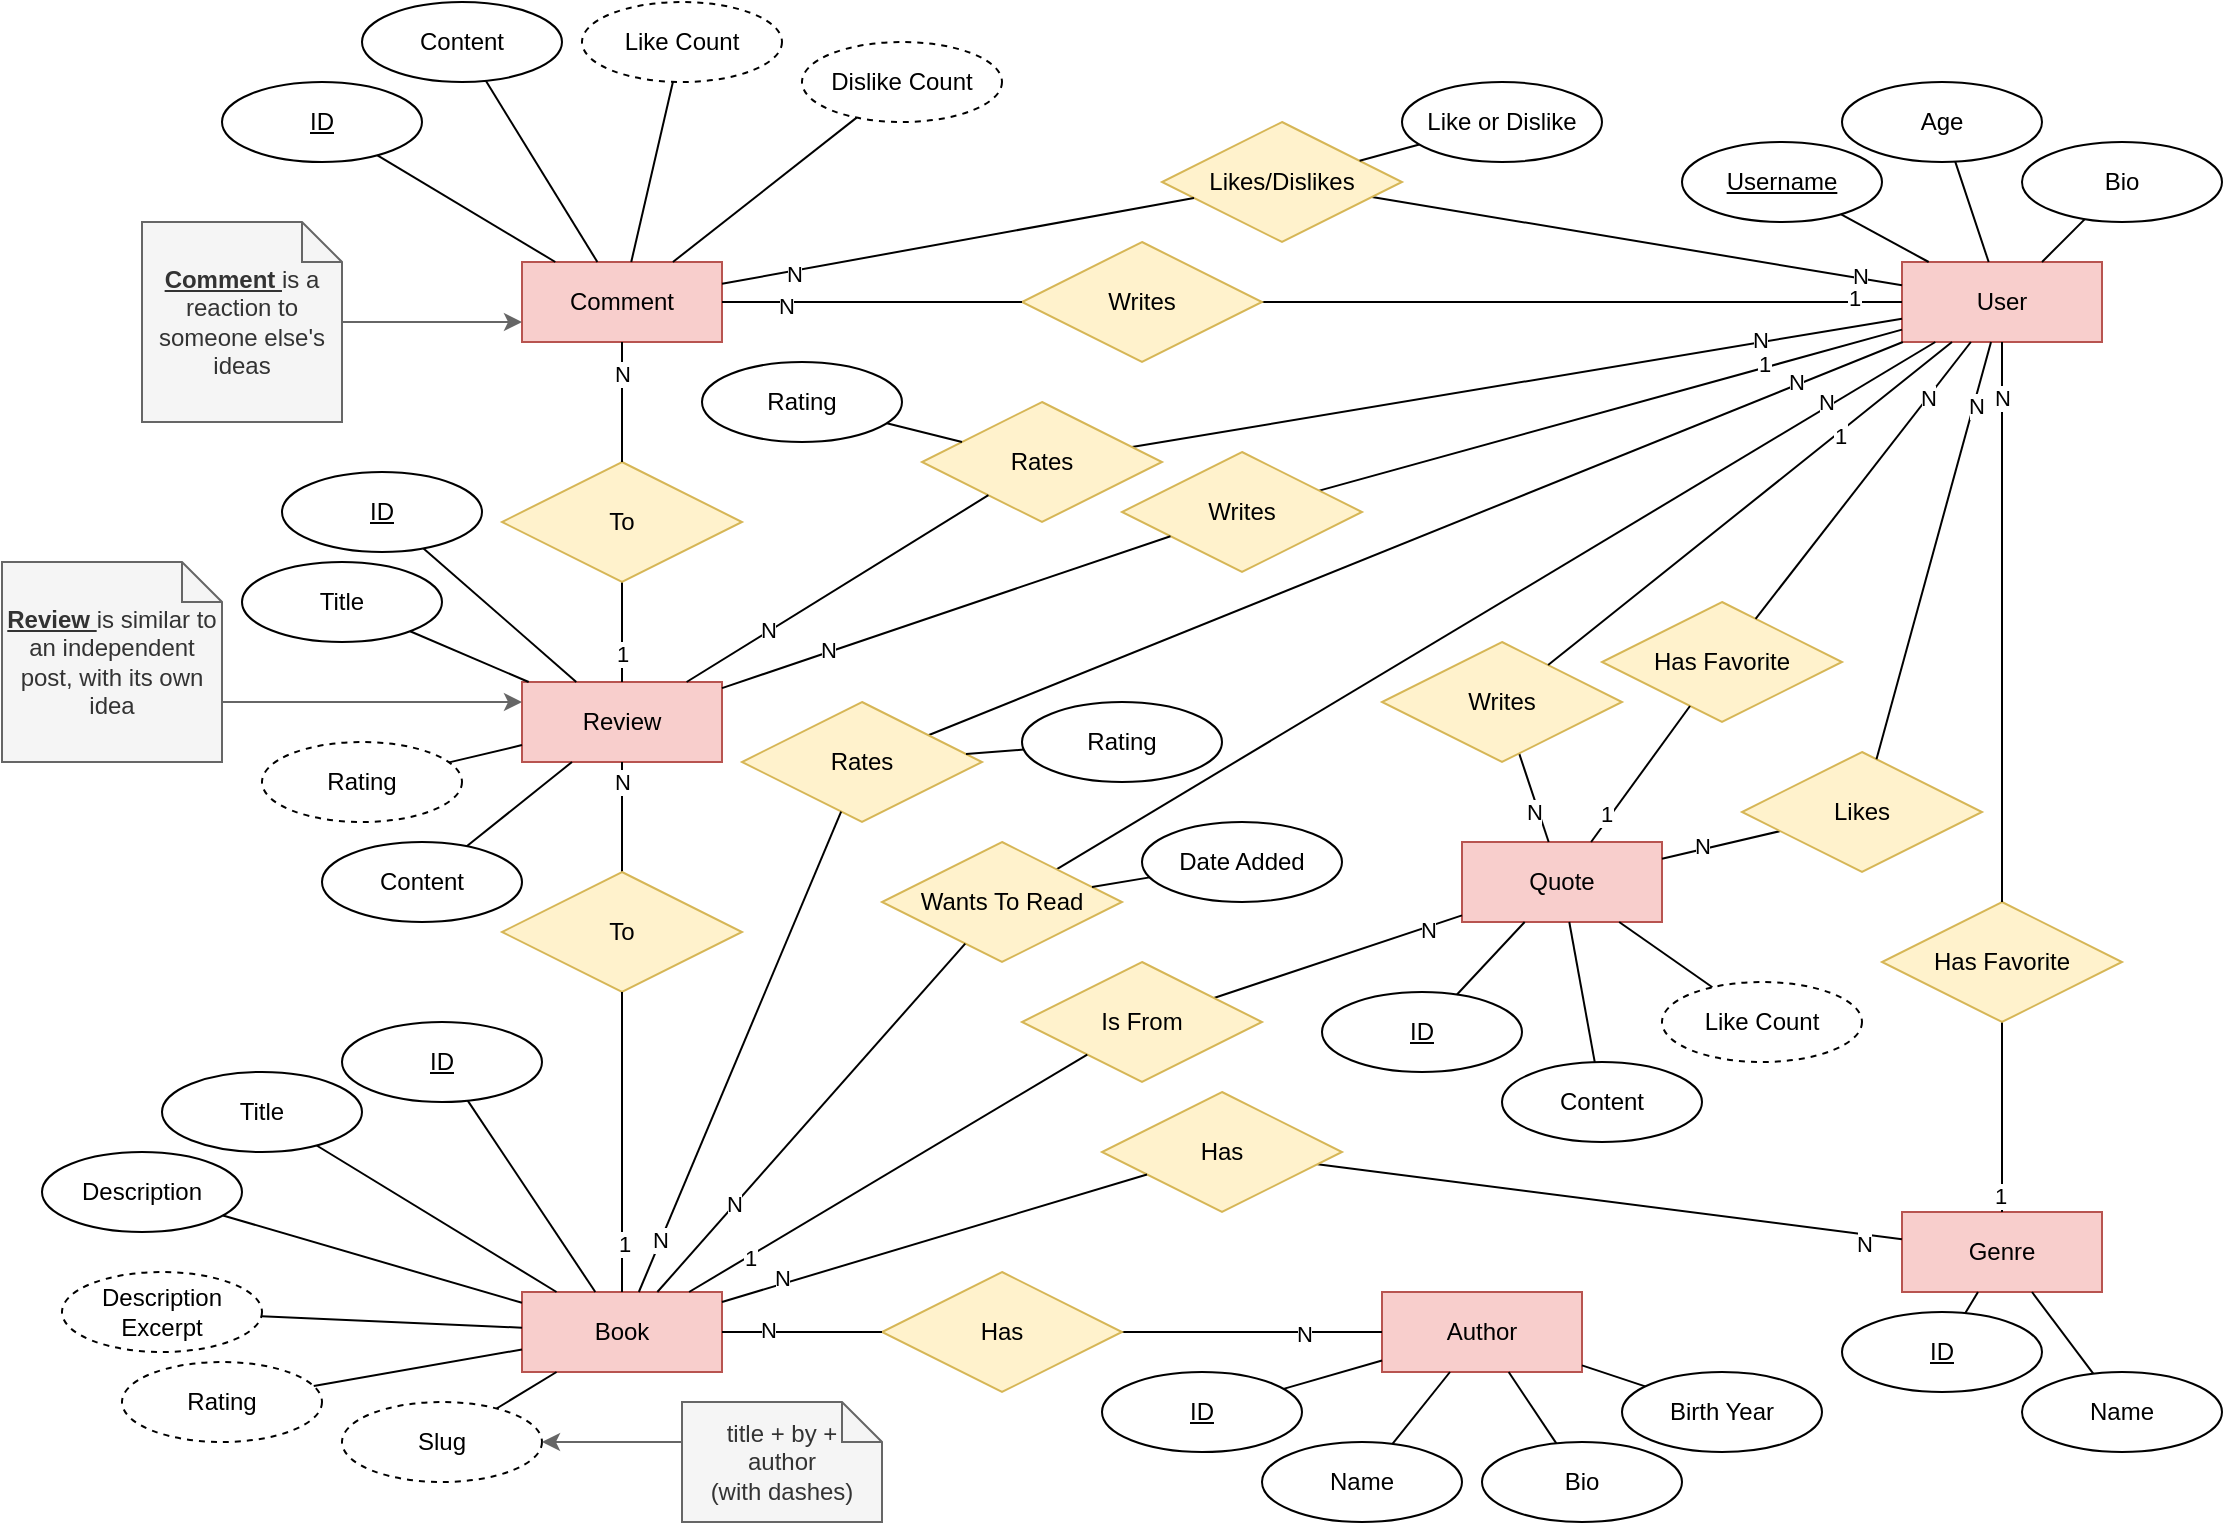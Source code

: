 <mxfile version="16.5.1" type="device" pages="2"><diagram id="R2lEEEUBdFMjLlhIrx00" name="conceptual"><mxGraphModel dx="1483" dy="927" grid="1" gridSize="10" guides="1" tooltips="1" connect="1" arrows="1" fold="1" page="1" pageScale="1" pageWidth="1700" pageHeight="1100" math="0" shadow="0" extFonts="Permanent Marker^https://fonts.googleapis.com/css?family=Permanent+Marker"><root><mxCell id="0"/><mxCell id="1" parent="0"/><mxCell id="69Ku5E2qlwVlNB8uXtbN-1" value="Book" style="whiteSpace=wrap;html=1;align=center;fillColor=#f8cecc;strokeColor=#b85450;" parent="1" vertex="1"><mxGeometry x="350" y="665" width="100" height="40" as="geometry"/></mxCell><mxCell id="69Ku5E2qlwVlNB8uXtbN-2" value="Genre" style="whiteSpace=wrap;html=1;align=center;fillColor=#f8cecc;strokeColor=#b85450;" parent="1" vertex="1"><mxGeometry x="1040" y="625" width="100" height="40" as="geometry"/></mxCell><mxCell id="69Ku5E2qlwVlNB8uXtbN-3" value="" style="endArrow=none;html=1;rounded=0;startArrow=none;" parent="1" source="69Ku5E2qlwVlNB8uXtbN-4" target="69Ku5E2qlwVlNB8uXtbN-2" edge="1"><mxGeometry relative="1" as="geometry"><mxPoint x="730" y="830" as="sourcePoint"/><mxPoint x="890" y="830" as="targetPoint"/></mxGeometry></mxCell><mxCell id="69Ku5E2qlwVlNB8uXtbN-7" value="N" style="edgeLabel;html=1;align=center;verticalAlign=middle;resizable=0;points=[];" parent="69Ku5E2qlwVlNB8uXtbN-3" vertex="1" connectable="0"><mxGeometry x="0.6" y="1" relative="1" as="geometry"><mxPoint x="39" y="11" as="offset"/></mxGeometry></mxCell><mxCell id="69Ku5E2qlwVlNB8uXtbN-4" value="Has" style="shape=rhombus;perimeter=rhombusPerimeter;whiteSpace=wrap;html=1;align=center;fillColor=#fff2cc;strokeColor=#d6b656;" parent="1" vertex="1"><mxGeometry x="640" y="565" width="120" height="60" as="geometry"/></mxCell><mxCell id="69Ku5E2qlwVlNB8uXtbN-5" value="" style="endArrow=none;html=1;rounded=0;" parent="1" source="69Ku5E2qlwVlNB8uXtbN-1" target="69Ku5E2qlwVlNB8uXtbN-4" edge="1"><mxGeometry relative="1" as="geometry"><mxPoint x="620" y="690" as="sourcePoint"/><mxPoint x="850" y="690" as="targetPoint"/></mxGeometry></mxCell><mxCell id="69Ku5E2qlwVlNB8uXtbN-6" value="N" style="edgeLabel;html=1;align=center;verticalAlign=middle;resizable=0;points=[];" parent="69Ku5E2qlwVlNB8uXtbN-5" vertex="1" connectable="0"><mxGeometry x="-0.48" relative="1" as="geometry"><mxPoint x="-25" y="4" as="offset"/></mxGeometry></mxCell><mxCell id="69Ku5E2qlwVlNB8uXtbN-9" value="Title" style="ellipse;whiteSpace=wrap;html=1;align=center;" parent="1" vertex="1"><mxGeometry x="170" y="555" width="100" height="40" as="geometry"/></mxCell><mxCell id="69Ku5E2qlwVlNB8uXtbN-10" value="" style="endArrow=none;html=1;rounded=0;" parent="1" source="69Ku5E2qlwVlNB8uXtbN-9" target="69Ku5E2qlwVlNB8uXtbN-1" edge="1"><mxGeometry relative="1" as="geometry"><mxPoint x="730" y="830" as="sourcePoint"/><mxPoint x="890" y="830" as="targetPoint"/></mxGeometry></mxCell><mxCell id="69Ku5E2qlwVlNB8uXtbN-11" value="ID" style="ellipse;whiteSpace=wrap;html=1;align=center;fontStyle=4;" parent="1" vertex="1"><mxGeometry x="260" y="530" width="100" height="40" as="geometry"/></mxCell><mxCell id="69Ku5E2qlwVlNB8uXtbN-12" value="" style="endArrow=none;html=1;rounded=0;" parent="1" source="69Ku5E2qlwVlNB8uXtbN-11" target="69Ku5E2qlwVlNB8uXtbN-1" edge="1"><mxGeometry relative="1" as="geometry"><mxPoint x="730" y="830" as="sourcePoint"/><mxPoint x="580" y="680" as="targetPoint"/></mxGeometry></mxCell><mxCell id="69Ku5E2qlwVlNB8uXtbN-14" value="Author" style="whiteSpace=wrap;html=1;align=center;fillColor=#f8cecc;strokeColor=#b85450;" parent="1" vertex="1"><mxGeometry x="780" y="665" width="100" height="40" as="geometry"/></mxCell><mxCell id="69Ku5E2qlwVlNB8uXtbN-15" value="" style="endArrow=none;html=1;rounded=0;startArrow=none;" parent="1" source="69Ku5E2qlwVlNB8uXtbN-16" target="69Ku5E2qlwVlNB8uXtbN-14" edge="1"><mxGeometry relative="1" as="geometry"><mxPoint x="730" y="830" as="sourcePoint"/><mxPoint x="890" y="830" as="targetPoint"/></mxGeometry></mxCell><mxCell id="69Ku5E2qlwVlNB8uXtbN-18" value="N" style="edgeLabel;html=1;align=center;verticalAlign=middle;resizable=0;points=[];" parent="69Ku5E2qlwVlNB8uXtbN-15" vertex="1" connectable="0"><mxGeometry x="0.394" y="-1" relative="1" as="geometry"><mxPoint as="offset"/></mxGeometry></mxCell><mxCell id="69Ku5E2qlwVlNB8uXtbN-16" value="Has" style="shape=rhombus;perimeter=rhombusPerimeter;whiteSpace=wrap;html=1;align=center;fillColor=#fff2cc;strokeColor=#d6b656;" parent="1" vertex="1"><mxGeometry x="530" y="655" width="120" height="60" as="geometry"/></mxCell><mxCell id="69Ku5E2qlwVlNB8uXtbN-17" value="" style="endArrow=none;html=1;rounded=0;" parent="1" source="69Ku5E2qlwVlNB8uXtbN-1" target="69Ku5E2qlwVlNB8uXtbN-16" edge="1"><mxGeometry relative="1" as="geometry"><mxPoint x="569.091" y="710" as="sourcePoint"/><mxPoint x="560.909" y="890" as="targetPoint"/></mxGeometry></mxCell><mxCell id="69Ku5E2qlwVlNB8uXtbN-19" value="N" style="edgeLabel;html=1;align=center;verticalAlign=middle;resizable=0;points=[];" parent="69Ku5E2qlwVlNB8uXtbN-17" vertex="1" connectable="0"><mxGeometry x="-0.43" y="1" relative="1" as="geometry"><mxPoint as="offset"/></mxGeometry></mxCell><mxCell id="69Ku5E2qlwVlNB8uXtbN-20" value="User" style="whiteSpace=wrap;html=1;align=center;fillColor=#f8cecc;strokeColor=#b85450;" parent="1" vertex="1"><mxGeometry x="1040" y="150" width="100" height="40" as="geometry"/></mxCell><mxCell id="69Ku5E2qlwVlNB8uXtbN-22" value="Rating" style="ellipse;whiteSpace=wrap;html=1;align=center;dashed=1;" parent="1" vertex="1"><mxGeometry x="150" y="700" width="100" height="40" as="geometry"/></mxCell><mxCell id="69Ku5E2qlwVlNB8uXtbN-23" value="" style="endArrow=none;html=1;rounded=0;" parent="1" source="69Ku5E2qlwVlNB8uXtbN-22" target="69Ku5E2qlwVlNB8uXtbN-1" edge="1"><mxGeometry relative="1" as="geometry"><mxPoint x="610" y="700" as="sourcePoint"/><mxPoint x="770" y="700" as="targetPoint"/></mxGeometry></mxCell><mxCell id="69Ku5E2qlwVlNB8uXtbN-25" value="Quote" style="whiteSpace=wrap;html=1;align=center;fillColor=#f8cecc;strokeColor=#b85450;" parent="1" vertex="1"><mxGeometry x="820" y="440" width="100" height="40" as="geometry"/></mxCell><mxCell id="69Ku5E2qlwVlNB8uXtbN-27" value="" style="endArrow=none;html=1;rounded=0;startArrow=none;" parent="1" source="69Ku5E2qlwVlNB8uXtbN-28" target="69Ku5E2qlwVlNB8uXtbN-25" edge="1"><mxGeometry relative="1" as="geometry"><mxPoint x="610" y="700" as="sourcePoint"/><mxPoint x="770" y="700" as="targetPoint"/></mxGeometry></mxCell><mxCell id="69Ku5E2qlwVlNB8uXtbN-34" value="N" style="edgeLabel;html=1;align=center;verticalAlign=middle;resizable=0;points=[];" parent="69Ku5E2qlwVlNB8uXtbN-27" vertex="1" connectable="0"><mxGeometry x="0.698" relative="1" as="geometry"><mxPoint x="-5" y="-8" as="offset"/></mxGeometry></mxCell><mxCell id="69Ku5E2qlwVlNB8uXtbN-28" value="Writes" style="shape=rhombus;perimeter=rhombusPerimeter;whiteSpace=wrap;html=1;align=center;fillColor=#fff2cc;strokeColor=#d6b656;" parent="1" vertex="1"><mxGeometry x="780" y="340" width="120" height="60" as="geometry"/></mxCell><mxCell id="69Ku5E2qlwVlNB8uXtbN-29" value="" style="endArrow=none;html=1;rounded=0;" parent="1" source="69Ku5E2qlwVlNB8uXtbN-20" target="69Ku5E2qlwVlNB8uXtbN-28" edge="1"><mxGeometry relative="1" as="geometry"><mxPoint x="830" y="462.963" as="sourcePoint"/><mxPoint x="1000" y="507.037" as="targetPoint"/></mxGeometry></mxCell><mxCell id="69Ku5E2qlwVlNB8uXtbN-33" value="1" style="edgeLabel;html=1;align=center;verticalAlign=middle;resizable=0;points=[];" parent="69Ku5E2qlwVlNB8uXtbN-29" vertex="1" connectable="0"><mxGeometry x="-0.434" y="1" relative="1" as="geometry"><mxPoint as="offset"/></mxGeometry></mxCell><mxCell id="69Ku5E2qlwVlNB8uXtbN-30" value="" style="endArrow=none;html=1;rounded=0;startArrow=none;" parent="1" source="69Ku5E2qlwVlNB8uXtbN-31" target="69Ku5E2qlwVlNB8uXtbN-25" edge="1"><mxGeometry relative="1" as="geometry"><mxPoint x="610" y="700" as="sourcePoint"/><mxPoint x="770" y="700" as="targetPoint"/></mxGeometry></mxCell><mxCell id="69Ku5E2qlwVlNB8uXtbN-36" value="N" style="edgeLabel;html=1;align=center;verticalAlign=middle;resizable=0;points=[];" parent="69Ku5E2qlwVlNB8uXtbN-30" vertex="1" connectable="0"><mxGeometry x="0.846" y="-2" relative="1" as="geometry"><mxPoint x="-8" y="2" as="offset"/></mxGeometry></mxCell><mxCell id="69Ku5E2qlwVlNB8uXtbN-31" value="Is From" style="shape=rhombus;perimeter=rhombusPerimeter;whiteSpace=wrap;html=1;align=center;fillColor=#fff2cc;strokeColor=#d6b656;" parent="1" vertex="1"><mxGeometry x="600" y="500" width="120" height="60" as="geometry"/></mxCell><mxCell id="69Ku5E2qlwVlNB8uXtbN-32" value="" style="endArrow=none;html=1;rounded=0;" parent="1" source="69Ku5E2qlwVlNB8uXtbN-1" target="69Ku5E2qlwVlNB8uXtbN-31" edge="1"><mxGeometry relative="1" as="geometry"><mxPoint x="620" y="674" as="sourcePoint"/><mxPoint x="1020" y="546" as="targetPoint"/></mxGeometry></mxCell><mxCell id="69Ku5E2qlwVlNB8uXtbN-35" value="1" style="edgeLabel;html=1;align=center;verticalAlign=middle;resizable=0;points=[];" parent="69Ku5E2qlwVlNB8uXtbN-32" vertex="1" connectable="0"><mxGeometry x="-0.701" y="-1" relative="1" as="geometry"><mxPoint as="offset"/></mxGeometry></mxCell><mxCell id="69Ku5E2qlwVlNB8uXtbN-37" value="Description" style="ellipse;whiteSpace=wrap;html=1;align=center;" parent="1" vertex="1"><mxGeometry x="110" y="595" width="100" height="40" as="geometry"/></mxCell><mxCell id="69Ku5E2qlwVlNB8uXtbN-38" value="" style="endArrow=none;html=1;rounded=0;" parent="1" source="69Ku5E2qlwVlNB8uXtbN-37" target="69Ku5E2qlwVlNB8uXtbN-1" edge="1"><mxGeometry relative="1" as="geometry"><mxPoint x="580" y="740" as="sourcePoint"/><mxPoint x="740" y="740" as="targetPoint"/></mxGeometry></mxCell><mxCell id="69Ku5E2qlwVlNB8uXtbN-39" value="Description&lt;br&gt;Excerpt" style="ellipse;whiteSpace=wrap;html=1;align=center;dashed=1;" parent="1" vertex="1"><mxGeometry x="120" y="655" width="100" height="40" as="geometry"/></mxCell><mxCell id="69Ku5E2qlwVlNB8uXtbN-40" value="" style="endArrow=none;html=1;rounded=0;" parent="1" source="69Ku5E2qlwVlNB8uXtbN-1" target="69Ku5E2qlwVlNB8uXtbN-39" edge="1"><mxGeometry relative="1" as="geometry"><mxPoint x="580" y="740" as="sourcePoint"/><mxPoint x="740" y="740" as="targetPoint"/></mxGeometry></mxCell><mxCell id="69Ku5E2qlwVlNB8uXtbN-41" value="Slug" style="ellipse;whiteSpace=wrap;html=1;align=center;dashed=1;" parent="1" vertex="1"><mxGeometry x="260" y="720" width="100" height="40" as="geometry"/></mxCell><mxCell id="69Ku5E2qlwVlNB8uXtbN-42" value="" style="endArrow=none;html=1;rounded=0;" parent="1" source="69Ku5E2qlwVlNB8uXtbN-41" target="69Ku5E2qlwVlNB8uXtbN-1" edge="1"><mxGeometry relative="1" as="geometry"><mxPoint x="580" y="730" as="sourcePoint"/><mxPoint x="740" y="730" as="targetPoint"/></mxGeometry></mxCell><mxCell id="69Ku5E2qlwVlNB8uXtbN-136" style="edgeStyle=orthogonalEdgeStyle;rounded=0;orthogonalLoop=1;jettySize=auto;html=1;fillColor=#f5f5f5;strokeColor=#666666;" parent="1" source="69Ku5E2qlwVlNB8uXtbN-43" target="69Ku5E2qlwVlNB8uXtbN-41" edge="1"><mxGeometry relative="1" as="geometry"><Array as="points"><mxPoint x="390" y="740"/><mxPoint x="390" y="740"/></Array></mxGeometry></mxCell><mxCell id="69Ku5E2qlwVlNB8uXtbN-43" value="title + by + &lt;br&gt;author&lt;br&gt;(with dashes)" style="shape=note;size=20;whiteSpace=wrap;html=1;fillColor=#f5f5f5;fontColor=#333333;strokeColor=#666666;" parent="1" vertex="1"><mxGeometry x="430" y="720" width="100" height="60" as="geometry"/></mxCell><mxCell id="69Ku5E2qlwVlNB8uXtbN-44" value="Name" style="ellipse;whiteSpace=wrap;html=1;align=center;" parent="1" vertex="1"><mxGeometry x="1100" y="705" width="100" height="40" as="geometry"/></mxCell><mxCell id="69Ku5E2qlwVlNB8uXtbN-45" value="" style="endArrow=none;html=1;rounded=0;" parent="1" source="69Ku5E2qlwVlNB8uXtbN-2" target="69Ku5E2qlwVlNB8uXtbN-44" edge="1"><mxGeometry relative="1" as="geometry"><mxPoint x="700" y="750" as="sourcePoint"/><mxPoint x="860" y="750" as="targetPoint"/></mxGeometry></mxCell><mxCell id="69Ku5E2qlwVlNB8uXtbN-46" value="" style="endArrow=none;html=1;rounded=0;startArrow=none;" parent="1" source="69Ku5E2qlwVlNB8uXtbN-47" target="69Ku5E2qlwVlNB8uXtbN-20" edge="1"><mxGeometry relative="1" as="geometry"><mxPoint x="750" y="710" as="sourcePoint"/><mxPoint x="910" y="710" as="targetPoint"/></mxGeometry></mxCell><mxCell id="69Ku5E2qlwVlNB8uXtbN-89" value="N" style="edgeLabel;html=1;align=center;verticalAlign=middle;resizable=0;points=[];" parent="69Ku5E2qlwVlNB8uXtbN-46" vertex="1" connectable="0"><mxGeometry x="0.796" y="4" relative="1" as="geometry"><mxPoint x="-3" y="3" as="offset"/></mxGeometry></mxCell><mxCell id="69Ku5E2qlwVlNB8uXtbN-47" value="Rates" style="shape=rhombus;perimeter=rhombusPerimeter;whiteSpace=wrap;html=1;align=center;fillColor=#fff2cc;strokeColor=#d6b656;" parent="1" vertex="1"><mxGeometry x="460" y="370" width="120" height="60" as="geometry"/></mxCell><mxCell id="69Ku5E2qlwVlNB8uXtbN-48" value="" style="endArrow=none;html=1;rounded=0;" parent="1" source="69Ku5E2qlwVlNB8uXtbN-1" target="69Ku5E2qlwVlNB8uXtbN-47" edge="1"><mxGeometry relative="1" as="geometry"><mxPoint x="597.5" y="670" as="sourcePoint"/><mxPoint x="872.5" y="470" as="targetPoint"/></mxGeometry></mxCell><mxCell id="69Ku5E2qlwVlNB8uXtbN-88" value="N" style="edgeLabel;html=1;align=center;verticalAlign=middle;resizable=0;points=[];" parent="69Ku5E2qlwVlNB8uXtbN-48" vertex="1" connectable="0"><mxGeometry x="-0.782" y="1" relative="1" as="geometry"><mxPoint as="offset"/></mxGeometry></mxCell><mxCell id="69Ku5E2qlwVlNB8uXtbN-49" value="Rating" style="ellipse;whiteSpace=wrap;html=1;align=center;" parent="1" vertex="1"><mxGeometry x="600" y="370" width="100" height="40" as="geometry"/></mxCell><mxCell id="69Ku5E2qlwVlNB8uXtbN-50" value="" style="endArrow=none;html=1;rounded=0;" parent="1" source="69Ku5E2qlwVlNB8uXtbN-49" target="69Ku5E2qlwVlNB8uXtbN-47" edge="1"><mxGeometry relative="1" as="geometry"><mxPoint x="750" y="710" as="sourcePoint"/><mxPoint x="910" y="710" as="targetPoint"/></mxGeometry></mxCell><mxCell id="69Ku5E2qlwVlNB8uXtbN-51" value="Name" style="ellipse;whiteSpace=wrap;html=1;align=center;" parent="1" vertex="1"><mxGeometry x="720" y="740" width="100" height="40" as="geometry"/></mxCell><mxCell id="69Ku5E2qlwVlNB8uXtbN-52" value="" style="endArrow=none;html=1;rounded=0;" parent="1" source="69Ku5E2qlwVlNB8uXtbN-14" target="69Ku5E2qlwVlNB8uXtbN-51" edge="1"><mxGeometry relative="1" as="geometry"><mxPoint x="800" y="760" as="sourcePoint"/><mxPoint x="960" y="760" as="targetPoint"/></mxGeometry></mxCell><mxCell id="69Ku5E2qlwVlNB8uXtbN-53" value="Birth Year" style="ellipse;whiteSpace=wrap;html=1;align=center;" parent="1" vertex="1"><mxGeometry x="900" y="705" width="100" height="40" as="geometry"/></mxCell><mxCell id="69Ku5E2qlwVlNB8uXtbN-54" value="" style="endArrow=none;html=1;rounded=0;" parent="1" source="69Ku5E2qlwVlNB8uXtbN-14" target="69Ku5E2qlwVlNB8uXtbN-53" edge="1"><mxGeometry relative="1" as="geometry"><mxPoint x="800" y="760" as="sourcePoint"/><mxPoint x="960" y="760" as="targetPoint"/></mxGeometry></mxCell><mxCell id="69Ku5E2qlwVlNB8uXtbN-56" value="ID" style="ellipse;whiteSpace=wrap;html=1;align=center;fontStyle=4;" parent="1" vertex="1"><mxGeometry x="640" y="705" width="100" height="40" as="geometry"/></mxCell><mxCell id="69Ku5E2qlwVlNB8uXtbN-57" value="ID" style="ellipse;whiteSpace=wrap;html=1;align=center;fontStyle=4;" parent="1" vertex="1"><mxGeometry x="1010" y="675" width="100" height="40" as="geometry"/></mxCell><mxCell id="69Ku5E2qlwVlNB8uXtbN-58" value="" style="endArrow=none;html=1;rounded=0;" parent="1" source="69Ku5E2qlwVlNB8uXtbN-56" target="69Ku5E2qlwVlNB8uXtbN-14" edge="1"><mxGeometry relative="1" as="geometry"><mxPoint x="790" y="850" as="sourcePoint"/><mxPoint x="950" y="850" as="targetPoint"/></mxGeometry></mxCell><mxCell id="69Ku5E2qlwVlNB8uXtbN-59" value="" style="endArrow=none;html=1;rounded=0;" parent="1" source="69Ku5E2qlwVlNB8uXtbN-2" target="69Ku5E2qlwVlNB8uXtbN-57" edge="1"><mxGeometry relative="1" as="geometry"><mxPoint x="790" y="850" as="sourcePoint"/><mxPoint x="950" y="850" as="targetPoint"/></mxGeometry></mxCell><mxCell id="69Ku5E2qlwVlNB8uXtbN-60" value="Username" style="ellipse;whiteSpace=wrap;html=1;align=center;fontStyle=4;" parent="1" vertex="1"><mxGeometry x="930" y="90" width="100" height="40" as="geometry"/></mxCell><mxCell id="69Ku5E2qlwVlNB8uXtbN-61" value="" style="endArrow=none;html=1;rounded=0;" parent="1" source="69Ku5E2qlwVlNB8uXtbN-20" target="69Ku5E2qlwVlNB8uXtbN-60" edge="1"><mxGeometry relative="1" as="geometry"><mxPoint x="750" y="610" as="sourcePoint"/><mxPoint x="910" y="610" as="targetPoint"/></mxGeometry></mxCell><mxCell id="69Ku5E2qlwVlNB8uXtbN-62" value="Age" style="ellipse;whiteSpace=wrap;html=1;align=center;" parent="1" vertex="1"><mxGeometry x="1010" y="60" width="100" height="40" as="geometry"/></mxCell><mxCell id="69Ku5E2qlwVlNB8uXtbN-63" value="" style="endArrow=none;html=1;rounded=0;" parent="1" source="69Ku5E2qlwVlNB8uXtbN-20" target="69Ku5E2qlwVlNB8uXtbN-62" edge="1"><mxGeometry relative="1" as="geometry"><mxPoint x="810" y="525" as="sourcePoint"/><mxPoint x="970" y="525" as="targetPoint"/></mxGeometry></mxCell><mxCell id="69Ku5E2qlwVlNB8uXtbN-66" value="Has Favorite" style="shape=rhombus;perimeter=rhombusPerimeter;whiteSpace=wrap;html=1;align=center;fillColor=#fff2cc;strokeColor=#d6b656;" parent="1" vertex="1"><mxGeometry x="890" y="320" width="120" height="60" as="geometry"/></mxCell><mxCell id="69Ku5E2qlwVlNB8uXtbN-67" value="" style="endArrow=none;html=1;rounded=0;" parent="1" source="69Ku5E2qlwVlNB8uXtbN-20" target="69Ku5E2qlwVlNB8uXtbN-66" edge="1"><mxGeometry relative="1" as="geometry"><mxPoint x="950" y="443.75" as="sourcePoint"/><mxPoint x="1192.4" y="530" as="targetPoint"/><Array as="points"/></mxGeometry></mxCell><mxCell id="69Ku5E2qlwVlNB8uXtbN-68" value="N" style="edgeLabel;html=1;align=center;verticalAlign=middle;resizable=0;points=[];" parent="69Ku5E2qlwVlNB8uXtbN-67" vertex="1" connectable="0"><mxGeometry x="-0.597" relative="1" as="geometry"><mxPoint as="offset"/></mxGeometry></mxCell><mxCell id="69Ku5E2qlwVlNB8uXtbN-70" value="Review" style="whiteSpace=wrap;html=1;align=center;fillColor=#f8cecc;strokeColor=#b85450;" parent="1" vertex="1"><mxGeometry x="350" y="360" width="100" height="40" as="geometry"/></mxCell><mxCell id="69Ku5E2qlwVlNB8uXtbN-71" value="" style="endArrow=none;html=1;rounded=0;startArrow=none;" parent="1" source="69Ku5E2qlwVlNB8uXtbN-72" target="69Ku5E2qlwVlNB8uXtbN-20" edge="1"><mxGeometry relative="1" as="geometry"><mxPoint x="640" y="535" as="sourcePoint"/><mxPoint x="800" y="535" as="targetPoint"/></mxGeometry></mxCell><mxCell id="69Ku5E2qlwVlNB8uXtbN-75" value="1" style="edgeLabel;html=1;align=center;verticalAlign=middle;resizable=0;points=[];" parent="69Ku5E2qlwVlNB8uXtbN-71" vertex="1" connectable="0"><mxGeometry x="0.697" relative="1" as="geometry"><mxPoint x="-25" y="5" as="offset"/></mxGeometry></mxCell><mxCell id="69Ku5E2qlwVlNB8uXtbN-72" value="Writes" style="shape=rhombus;perimeter=rhombusPerimeter;whiteSpace=wrap;html=1;align=center;fillColor=#fff2cc;strokeColor=#d6b656;" parent="1" vertex="1"><mxGeometry x="650" y="245" width="120" height="60" as="geometry"/></mxCell><mxCell id="69Ku5E2qlwVlNB8uXtbN-73" value="" style="endArrow=none;html=1;rounded=0;" parent="1" source="69Ku5E2qlwVlNB8uXtbN-70" target="69Ku5E2qlwVlNB8uXtbN-72" edge="1"><mxGeometry relative="1" as="geometry"><mxPoint x="580" y="393.784" as="sourcePoint"/><mxPoint x="850" y="441.216" as="targetPoint"/></mxGeometry></mxCell><mxCell id="69Ku5E2qlwVlNB8uXtbN-74" value="N" style="edgeLabel;html=1;align=center;verticalAlign=middle;resizable=0;points=[];" parent="69Ku5E2qlwVlNB8uXtbN-73" vertex="1" connectable="0"><mxGeometry x="-0.528" y="1" relative="1" as="geometry"><mxPoint as="offset"/></mxGeometry></mxCell><mxCell id="69Ku5E2qlwVlNB8uXtbN-76" value="" style="endArrow=none;html=1;rounded=0;startArrow=none;" parent="1" source="69Ku5E2qlwVlNB8uXtbN-77" target="69Ku5E2qlwVlNB8uXtbN-70" edge="1"><mxGeometry relative="1" as="geometry"><mxPoint x="670" y="555" as="sourcePoint"/><mxPoint x="830" y="555" as="targetPoint"/></mxGeometry></mxCell><mxCell id="69Ku5E2qlwVlNB8uXtbN-79" value="N" style="edgeLabel;html=1;align=center;verticalAlign=middle;resizable=0;points=[];" parent="69Ku5E2qlwVlNB8uXtbN-76" vertex="1" connectable="0"><mxGeometry x="0.657" relative="1" as="geometry"><mxPoint as="offset"/></mxGeometry></mxCell><mxCell id="69Ku5E2qlwVlNB8uXtbN-77" value="To" style="shape=rhombus;perimeter=rhombusPerimeter;whiteSpace=wrap;html=1;align=center;fillColor=#fff2cc;strokeColor=#d6b656;" parent="1" vertex="1"><mxGeometry x="340" y="455" width="120" height="60" as="geometry"/></mxCell><mxCell id="69Ku5E2qlwVlNB8uXtbN-78" value="" style="endArrow=none;html=1;rounded=0;" parent="1" source="69Ku5E2qlwVlNB8uXtbN-1" target="69Ku5E2qlwVlNB8uXtbN-77" edge="1"><mxGeometry relative="1" as="geometry"><mxPoint x="567.377" y="670" as="sourcePoint"/><mxPoint x="532.623" y="405" as="targetPoint"/></mxGeometry></mxCell><mxCell id="69Ku5E2qlwVlNB8uXtbN-80" value="1" style="edgeLabel;html=1;align=center;verticalAlign=middle;resizable=0;points=[];" parent="69Ku5E2qlwVlNB8uXtbN-78" vertex="1" connectable="0"><mxGeometry x="-0.674" y="-2" relative="1" as="geometry"><mxPoint x="-1" as="offset"/></mxGeometry></mxCell><mxCell id="69Ku5E2qlwVlNB8uXtbN-81" value="" style="endArrow=none;html=1;rounded=0;" parent="1" source="69Ku5E2qlwVlNB8uXtbN-25" target="69Ku5E2qlwVlNB8uXtbN-66" edge="1"><mxGeometry relative="1" as="geometry"><mxPoint x="1090" y="695" as="sourcePoint"/><mxPoint x="940" y="595" as="targetPoint"/></mxGeometry></mxCell><mxCell id="69Ku5E2qlwVlNB8uXtbN-82" value="1" style="edgeLabel;html=1;align=center;verticalAlign=middle;resizable=0;points=[];" parent="69Ku5E2qlwVlNB8uXtbN-81" vertex="1" connectable="0"><mxGeometry x="-0.811" y="1" relative="1" as="geometry"><mxPoint x="3" y="-7" as="offset"/></mxGeometry></mxCell><mxCell id="69Ku5E2qlwVlNB8uXtbN-83" value="" style="endArrow=none;html=1;rounded=0;startArrow=none;" parent="1" source="69Ku5E2qlwVlNB8uXtbN-84" target="69Ku5E2qlwVlNB8uXtbN-2" edge="1"><mxGeometry relative="1" as="geometry"><mxPoint x="620" y="635" as="sourcePoint"/><mxPoint x="780" y="635" as="targetPoint"/></mxGeometry></mxCell><mxCell id="69Ku5E2qlwVlNB8uXtbN-86" value="1" style="edgeLabel;html=1;align=center;verticalAlign=middle;resizable=0;points=[];" parent="69Ku5E2qlwVlNB8uXtbN-83" vertex="1" connectable="0"><mxGeometry x="0.825" y="-1" relative="1" as="geometry"><mxPoint as="offset"/></mxGeometry></mxCell><mxCell id="69Ku5E2qlwVlNB8uXtbN-84" value="Has Favorite" style="shape=rhombus;perimeter=rhombusPerimeter;whiteSpace=wrap;html=1;align=center;fillColor=#fff2cc;strokeColor=#d6b656;" parent="1" vertex="1"><mxGeometry x="1030" y="470" width="120" height="60" as="geometry"/></mxCell><mxCell id="69Ku5E2qlwVlNB8uXtbN-85" value="" style="endArrow=none;html=1;rounded=0;" parent="1" source="69Ku5E2qlwVlNB8uXtbN-20" target="69Ku5E2qlwVlNB8uXtbN-84" edge="1"><mxGeometry relative="1" as="geometry"><mxPoint x="762.979" y="410" as="sourcePoint"/><mxPoint x="827.021" y="840.0" as="targetPoint"/></mxGeometry></mxCell><mxCell id="69Ku5E2qlwVlNB8uXtbN-87" value="N" style="edgeLabel;html=1;align=center;verticalAlign=middle;resizable=0;points=[];" parent="69Ku5E2qlwVlNB8uXtbN-85" vertex="1" connectable="0"><mxGeometry x="-0.799" relative="1" as="geometry"><mxPoint as="offset"/></mxGeometry></mxCell><mxCell id="69Ku5E2qlwVlNB8uXtbN-90" value="Bio" style="ellipse;whiteSpace=wrap;html=1;align=center;" parent="1" vertex="1"><mxGeometry x="1100" y="90" width="100" height="40" as="geometry"/></mxCell><mxCell id="69Ku5E2qlwVlNB8uXtbN-91" value="" style="endArrow=none;html=1;rounded=0;" parent="1" source="69Ku5E2qlwVlNB8uXtbN-20" target="69Ku5E2qlwVlNB8uXtbN-90" edge="1"><mxGeometry relative="1" as="geometry"><mxPoint x="590" y="645" as="sourcePoint"/><mxPoint x="750" y="645" as="targetPoint"/></mxGeometry></mxCell><mxCell id="69Ku5E2qlwVlNB8uXtbN-92" value="Bio" style="ellipse;whiteSpace=wrap;html=1;align=center;" parent="1" vertex="1"><mxGeometry x="830" y="740" width="100" height="40" as="geometry"/></mxCell><mxCell id="69Ku5E2qlwVlNB8uXtbN-93" value="" style="endArrow=none;html=1;rounded=0;" parent="1" source="69Ku5E2qlwVlNB8uXtbN-92" target="69Ku5E2qlwVlNB8uXtbN-14" edge="1"><mxGeometry relative="1" as="geometry"><mxPoint x="650" y="745" as="sourcePoint"/><mxPoint x="810" y="745" as="targetPoint"/></mxGeometry></mxCell><mxCell id="69Ku5E2qlwVlNB8uXtbN-94" value="Comment" style="whiteSpace=wrap;html=1;align=center;fillColor=#f8cecc;strokeColor=#b85450;" parent="1" vertex="1"><mxGeometry x="350" y="150" width="100" height="40" as="geometry"/></mxCell><mxCell id="69Ku5E2qlwVlNB8uXtbN-95" value="" style="endArrow=none;html=1;rounded=0;startArrow=none;" parent="1" source="69Ku5E2qlwVlNB8uXtbN-96" target="69Ku5E2qlwVlNB8uXtbN-70" edge="1"><mxGeometry relative="1" as="geometry"><mxPoint x="430" y="495" as="sourcePoint"/><mxPoint x="590" y="495" as="targetPoint"/></mxGeometry></mxCell><mxCell id="69Ku5E2qlwVlNB8uXtbN-98" value="1" style="edgeLabel;html=1;align=center;verticalAlign=middle;resizable=0;points=[];" parent="69Ku5E2qlwVlNB8uXtbN-95" vertex="1" connectable="0"><mxGeometry x="0.422" relative="1" as="geometry"><mxPoint as="offset"/></mxGeometry></mxCell><mxCell id="69Ku5E2qlwVlNB8uXtbN-96" value="To" style="shape=rhombus;perimeter=rhombusPerimeter;whiteSpace=wrap;html=1;align=center;fillColor=#fff2cc;strokeColor=#d6b656;" parent="1" vertex="1"><mxGeometry x="340" y="250" width="120" height="60" as="geometry"/></mxCell><mxCell id="69Ku5E2qlwVlNB8uXtbN-97" value="" style="endArrow=none;html=1;rounded=0;" parent="1" source="69Ku5E2qlwVlNB8uXtbN-94" target="69Ku5E2qlwVlNB8uXtbN-96" edge="1"><mxGeometry relative="1" as="geometry"><mxPoint x="408.919" y="215" as="sourcePoint"/><mxPoint x="401.081" y="360" as="targetPoint"/></mxGeometry></mxCell><mxCell id="69Ku5E2qlwVlNB8uXtbN-99" value="N" style="edgeLabel;html=1;align=center;verticalAlign=middle;resizable=0;points=[];" parent="69Ku5E2qlwVlNB8uXtbN-97" vertex="1" connectable="0"><mxGeometry x="-0.481" relative="1" as="geometry"><mxPoint as="offset"/></mxGeometry></mxCell><mxCell id="69Ku5E2qlwVlNB8uXtbN-100" value="" style="endArrow=none;html=1;rounded=0;startArrow=none;" parent="1" source="69Ku5E2qlwVlNB8uXtbN-101" target="69Ku5E2qlwVlNB8uXtbN-20" edge="1"><mxGeometry relative="1" as="geometry"><mxPoint x="600" y="395" as="sourcePoint"/><mxPoint x="760" y="395" as="targetPoint"/></mxGeometry></mxCell><mxCell id="69Ku5E2qlwVlNB8uXtbN-104" value="1" style="edgeLabel;html=1;align=center;verticalAlign=middle;resizable=0;points=[];" parent="69Ku5E2qlwVlNB8uXtbN-100" vertex="1" connectable="0"><mxGeometry x="0.849" y="2" relative="1" as="geometry"><mxPoint as="offset"/></mxGeometry></mxCell><mxCell id="69Ku5E2qlwVlNB8uXtbN-101" value="Writes" style="shape=rhombus;perimeter=rhombusPerimeter;whiteSpace=wrap;html=1;align=center;fillColor=#fff2cc;strokeColor=#d6b656;" parent="1" vertex="1"><mxGeometry x="600" y="140" width="120" height="60" as="geometry"/></mxCell><mxCell id="69Ku5E2qlwVlNB8uXtbN-102" value="" style="endArrow=none;html=1;rounded=0;" parent="1" source="69Ku5E2qlwVlNB8uXtbN-94" target="69Ku5E2qlwVlNB8uXtbN-101" edge="1"><mxGeometry relative="1" as="geometry"><mxPoint x="460" y="212.788" as="sourcePoint"/><mxPoint x="880" y="362.212" as="targetPoint"/></mxGeometry></mxCell><mxCell id="69Ku5E2qlwVlNB8uXtbN-103" value="N" style="edgeLabel;html=1;align=center;verticalAlign=middle;resizable=0;points=[];" parent="69Ku5E2qlwVlNB8uXtbN-102" vertex="1" connectable="0"><mxGeometry x="-0.701" y="2" relative="1" as="geometry"><mxPoint x="9" y="4" as="offset"/></mxGeometry></mxCell><mxCell id="69Ku5E2qlwVlNB8uXtbN-109" value="" style="endArrow=none;html=1;rounded=0;startArrow=none;" parent="1" source="69Ku5E2qlwVlNB8uXtbN-110" target="69Ku5E2qlwVlNB8uXtbN-25" edge="1"><mxGeometry relative="1" as="geometry"><mxPoint x="790" y="645" as="sourcePoint"/><mxPoint x="940" y="655" as="targetPoint"/></mxGeometry></mxCell><mxCell id="69Ku5E2qlwVlNB8uXtbN-112" value="N" style="edgeLabel;html=1;align=center;verticalAlign=middle;resizable=0;points=[];" parent="69Ku5E2qlwVlNB8uXtbN-109" vertex="1" connectable="0"><mxGeometry x="0.767" relative="1" as="geometry"><mxPoint x="13" y="-5" as="offset"/></mxGeometry></mxCell><mxCell id="69Ku5E2qlwVlNB8uXtbN-110" value="Likes" style="shape=rhombus;perimeter=rhombusPerimeter;whiteSpace=wrap;html=1;align=center;fillColor=#fff2cc;strokeColor=#d6b656;" parent="1" vertex="1"><mxGeometry x="960" y="395" width="120" height="60" as="geometry"/></mxCell><mxCell id="69Ku5E2qlwVlNB8uXtbN-111" value="" style="endArrow=none;html=1;rounded=0;" parent="1" source="69Ku5E2qlwVlNB8uXtbN-20" target="69Ku5E2qlwVlNB8uXtbN-110" edge="1"><mxGeometry relative="1" as="geometry"><mxPoint x="929.245" y="400" as="sourcePoint"/><mxPoint x="920.755" y="625" as="targetPoint"/></mxGeometry></mxCell><mxCell id="69Ku5E2qlwVlNB8uXtbN-113" value="N" style="edgeLabel;html=1;align=center;verticalAlign=middle;resizable=0;points=[];" parent="69Ku5E2qlwVlNB8uXtbN-111" vertex="1" connectable="0"><mxGeometry x="-0.71" y="3" relative="1" as="geometry"><mxPoint x="-2" y="1" as="offset"/></mxGeometry></mxCell><mxCell id="69Ku5E2qlwVlNB8uXtbN-114" value="" style="endArrow=none;html=1;rounded=0;startArrow=none;" parent="1" source="69Ku5E2qlwVlNB8uXtbN-115" target="69Ku5E2qlwVlNB8uXtbN-20" edge="1"><mxGeometry relative="1" as="geometry"><mxPoint x="510" y="395" as="sourcePoint"/><mxPoint x="670" y="395" as="targetPoint"/></mxGeometry></mxCell><mxCell id="69Ku5E2qlwVlNB8uXtbN-118" value="N" style="edgeLabel;html=1;align=center;verticalAlign=middle;resizable=0;points=[];" parent="69Ku5E2qlwVlNB8uXtbN-114" vertex="1" connectable="0"><mxGeometry x="0.827" y="1" relative="1" as="geometry"><mxPoint x="1" as="offset"/></mxGeometry></mxCell><mxCell id="69Ku5E2qlwVlNB8uXtbN-115" value="Likes/Dislikes" style="shape=rhombus;perimeter=rhombusPerimeter;whiteSpace=wrap;html=1;align=center;fillColor=#fff2cc;strokeColor=#d6b656;" parent="1" vertex="1"><mxGeometry x="670" y="80" width="120" height="60" as="geometry"/></mxCell><mxCell id="69Ku5E2qlwVlNB8uXtbN-116" value="" style="endArrow=none;html=1;rounded=0;" parent="1" source="69Ku5E2qlwVlNB8uXtbN-94" target="69Ku5E2qlwVlNB8uXtbN-115" edge="1"><mxGeometry relative="1" as="geometry"><mxPoint x="460" y="212.788" as="sourcePoint"/><mxPoint x="880" y="362.212" as="targetPoint"/></mxGeometry></mxCell><mxCell id="69Ku5E2qlwVlNB8uXtbN-117" value="N" style="edgeLabel;html=1;align=center;verticalAlign=middle;resizable=0;points=[];" parent="69Ku5E2qlwVlNB8uXtbN-116" vertex="1" connectable="0"><mxGeometry x="-0.696" y="-1" relative="1" as="geometry"><mxPoint as="offset"/></mxGeometry></mxCell><mxCell id="69Ku5E2qlwVlNB8uXtbN-119" value="Like or Dislike" style="ellipse;whiteSpace=wrap;html=1;align=center;" parent="1" vertex="1"><mxGeometry x="790" y="60" width="100" height="40" as="geometry"/></mxCell><mxCell id="69Ku5E2qlwVlNB8uXtbN-120" value="" style="endArrow=none;html=1;rounded=0;" parent="1" source="69Ku5E2qlwVlNB8uXtbN-115" target="69Ku5E2qlwVlNB8uXtbN-119" edge="1"><mxGeometry relative="1" as="geometry"><mxPoint x="510" y="395" as="sourcePoint"/><mxPoint x="670" y="395" as="targetPoint"/></mxGeometry></mxCell><mxCell id="69Ku5E2qlwVlNB8uXtbN-121" value="" style="endArrow=none;html=1;rounded=0;startArrow=none;" parent="1" source="69Ku5E2qlwVlNB8uXtbN-122" target="69Ku5E2qlwVlNB8uXtbN-20" edge="1"><mxGeometry relative="1" as="geometry"><mxPoint x="680" y="505" as="sourcePoint"/><mxPoint x="840" y="505" as="targetPoint"/></mxGeometry></mxCell><mxCell id="69Ku5E2qlwVlNB8uXtbN-125" value="N" style="edgeLabel;html=1;align=center;verticalAlign=middle;resizable=0;points=[];" parent="69Ku5E2qlwVlNB8uXtbN-121" vertex="1" connectable="0"><mxGeometry x="0.758" y="3" relative="1" as="geometry"><mxPoint as="offset"/></mxGeometry></mxCell><mxCell id="69Ku5E2qlwVlNB8uXtbN-122" value="Wants To Read" style="shape=rhombus;perimeter=rhombusPerimeter;whiteSpace=wrap;html=1;align=center;fillColor=#fff2cc;strokeColor=#d6b656;" parent="1" vertex="1"><mxGeometry x="530" y="440" width="120" height="60" as="geometry"/></mxCell><mxCell id="69Ku5E2qlwVlNB8uXtbN-123" value="" style="endArrow=none;html=1;rounded=0;" parent="1" source="69Ku5E2qlwVlNB8uXtbN-1" target="69Ku5E2qlwVlNB8uXtbN-122" edge="1"><mxGeometry relative="1" as="geometry"><mxPoint x="593.226" y="670.0" as="sourcePoint"/><mxPoint x="906.774" y="400" as="targetPoint"/></mxGeometry></mxCell><mxCell id="69Ku5E2qlwVlNB8uXtbN-124" value="N" style="edgeLabel;html=1;align=center;verticalAlign=middle;resizable=0;points=[];" parent="69Ku5E2qlwVlNB8uXtbN-123" vertex="1" connectable="0"><mxGeometry x="-0.501" y="1" relative="1" as="geometry"><mxPoint as="offset"/></mxGeometry></mxCell><mxCell id="69Ku5E2qlwVlNB8uXtbN-126" value="" style="endArrow=none;html=1;rounded=0;startArrow=none;" parent="1" source="69Ku5E2qlwVlNB8uXtbN-127" target="69Ku5E2qlwVlNB8uXtbN-20" edge="1"><mxGeometry relative="1" as="geometry"><mxPoint x="550" y="505" as="sourcePoint"/><mxPoint x="710" y="505" as="targetPoint"/></mxGeometry></mxCell><mxCell id="69Ku5E2qlwVlNB8uXtbN-130" value="N" style="edgeLabel;html=1;align=center;verticalAlign=middle;resizable=0;points=[];" parent="69Ku5E2qlwVlNB8uXtbN-126" vertex="1" connectable="0"><mxGeometry x="0.534" y="-2" relative="1" as="geometry"><mxPoint x="18" y="-6" as="offset"/></mxGeometry></mxCell><mxCell id="69Ku5E2qlwVlNB8uXtbN-127" value="Rates" style="shape=rhombus;perimeter=rhombusPerimeter;whiteSpace=wrap;html=1;align=center;fillColor=#fff2cc;strokeColor=#d6b656;" parent="1" vertex="1"><mxGeometry x="550" y="220" width="120" height="60" as="geometry"/></mxCell><mxCell id="69Ku5E2qlwVlNB8uXtbN-128" value="" style="endArrow=none;html=1;rounded=0;" parent="1" source="69Ku5E2qlwVlNB8uXtbN-70" target="69Ku5E2qlwVlNB8uXtbN-127" edge="1"><mxGeometry relative="1" as="geometry"><mxPoint x="450" y="380" as="sourcePoint"/><mxPoint x="880" y="380" as="targetPoint"/></mxGeometry></mxCell><mxCell id="69Ku5E2qlwVlNB8uXtbN-129" value="N" style="edgeLabel;html=1;align=center;verticalAlign=middle;resizable=0;points=[];" parent="69Ku5E2qlwVlNB8uXtbN-128" vertex="1" connectable="0"><mxGeometry x="-0.459" y="1" relative="1" as="geometry"><mxPoint as="offset"/></mxGeometry></mxCell><mxCell id="69Ku5E2qlwVlNB8uXtbN-134" style="edgeStyle=orthogonalEdgeStyle;rounded=0;orthogonalLoop=1;jettySize=auto;html=1;fillColor=#f5f5f5;strokeColor=#666666;" parent="1" source="69Ku5E2qlwVlNB8uXtbN-131" target="69Ku5E2qlwVlNB8uXtbN-70" edge="1"><mxGeometry relative="1" as="geometry"><Array as="points"><mxPoint x="280" y="370"/><mxPoint x="280" y="370"/></Array></mxGeometry></mxCell><mxCell id="69Ku5E2qlwVlNB8uXtbN-131" value="&lt;b&gt;&lt;u&gt;Review &lt;/u&gt;&lt;/b&gt;is similar to an independent post, with its own idea" style="shape=note;size=20;whiteSpace=wrap;html=1;fillColor=#f5f5f5;fontColor=#333333;strokeColor=#666666;" parent="1" vertex="1"><mxGeometry x="90" y="300" width="110" height="100" as="geometry"/></mxCell><mxCell id="69Ku5E2qlwVlNB8uXtbN-135" style="edgeStyle=orthogonalEdgeStyle;rounded=0;orthogonalLoop=1;jettySize=auto;html=1;fillColor=#f5f5f5;strokeColor=#666666;" parent="1" source="69Ku5E2qlwVlNB8uXtbN-133" target="69Ku5E2qlwVlNB8uXtbN-94" edge="1"><mxGeometry relative="1" as="geometry"><Array as="points"><mxPoint x="260" y="190"/><mxPoint x="260" y="180"/></Array></mxGeometry></mxCell><mxCell id="69Ku5E2qlwVlNB8uXtbN-133" value="&lt;b&gt;&lt;u&gt;Comment &lt;/u&gt;&lt;/b&gt;is a reaction to someone else's ideas" style="shape=note;size=20;whiteSpace=wrap;html=1;fillColor=#f5f5f5;fontColor=#333333;strokeColor=#666666;" parent="1" vertex="1"><mxGeometry x="160" y="130" width="100" height="100" as="geometry"/></mxCell><mxCell id="ojuNoSooTER_HQAK4ayE-4" value="Content" style="ellipse;whiteSpace=wrap;html=1;align=center;" parent="1" vertex="1"><mxGeometry x="270" y="20" width="100" height="40" as="geometry"/></mxCell><mxCell id="ojuNoSooTER_HQAK4ayE-8" value="ID" style="ellipse;whiteSpace=wrap;html=1;align=center;fontStyle=4;" parent="1" vertex="1"><mxGeometry x="200" y="60" width="100" height="40" as="geometry"/></mxCell><mxCell id="ojuNoSooTER_HQAK4ayE-9" value="" style="endArrow=none;html=1;rounded=0;" parent="1" source="ojuNoSooTER_HQAK4ayE-4" target="69Ku5E2qlwVlNB8uXtbN-94" edge="1"><mxGeometry relative="1" as="geometry"><mxPoint x="560" y="370" as="sourcePoint"/><mxPoint x="720" y="370" as="targetPoint"/></mxGeometry></mxCell><mxCell id="ojuNoSooTER_HQAK4ayE-10" value="" style="endArrow=none;html=1;rounded=0;" parent="1" source="ojuNoSooTER_HQAK4ayE-13" target="69Ku5E2qlwVlNB8uXtbN-94" edge="1"><mxGeometry relative="1" as="geometry"><mxPoint x="490" y="90" as="sourcePoint"/><mxPoint x="720" y="370" as="targetPoint"/></mxGeometry></mxCell><mxCell id="ojuNoSooTER_HQAK4ayE-11" value="" style="endArrow=none;html=1;rounded=0;" parent="1" source="69Ku5E2qlwVlNB8uXtbN-94" target="ojuNoSooTER_HQAK4ayE-14" edge="1"><mxGeometry relative="1" as="geometry"><mxPoint x="560" y="370" as="sourcePoint"/><mxPoint x="583.376" y="108.862" as="targetPoint"/></mxGeometry></mxCell><mxCell id="ojuNoSooTER_HQAK4ayE-12" value="" style="endArrow=none;html=1;rounded=0;" parent="1" source="69Ku5E2qlwVlNB8uXtbN-94" target="ojuNoSooTER_HQAK4ayE-8" edge="1"><mxGeometry relative="1" as="geometry"><mxPoint x="560" y="370" as="sourcePoint"/><mxPoint x="720" y="370" as="targetPoint"/></mxGeometry></mxCell><mxCell id="ojuNoSooTER_HQAK4ayE-13" value="Like Count" style="ellipse;whiteSpace=wrap;html=1;align=center;dashed=1;" parent="1" vertex="1"><mxGeometry x="380" y="20" width="100" height="40" as="geometry"/></mxCell><mxCell id="ojuNoSooTER_HQAK4ayE-14" value="Dislike Count" style="ellipse;whiteSpace=wrap;html=1;align=center;dashed=1;" parent="1" vertex="1"><mxGeometry x="490" y="40" width="100" height="40" as="geometry"/></mxCell><mxCell id="ojuNoSooTER_HQAK4ayE-15" value="Content" style="ellipse;whiteSpace=wrap;html=1;align=center;" parent="1" vertex="1"><mxGeometry x="250" y="440" width="100" height="40" as="geometry"/></mxCell><mxCell id="ojuNoSooTER_HQAK4ayE-16" value="ID" style="ellipse;whiteSpace=wrap;html=1;align=center;fontStyle=4;" parent="1" vertex="1"><mxGeometry x="230" y="255" width="100" height="40" as="geometry"/></mxCell><mxCell id="ojuNoSooTER_HQAK4ayE-18" value="Rating" style="ellipse;whiteSpace=wrap;html=1;align=center;dashed=1;" parent="1" vertex="1"><mxGeometry x="220" y="390" width="100" height="40" as="geometry"/></mxCell><mxCell id="ojuNoSooTER_HQAK4ayE-19" value="Title" style="ellipse;whiteSpace=wrap;html=1;align=center;" parent="1" vertex="1"><mxGeometry x="210" y="300" width="100" height="40" as="geometry"/></mxCell><mxCell id="ojuNoSooTER_HQAK4ayE-20" value="" style="endArrow=none;html=1;rounded=0;" parent="1" source="ojuNoSooTER_HQAK4ayE-16" target="69Ku5E2qlwVlNB8uXtbN-70" edge="1"><mxGeometry relative="1" as="geometry"><mxPoint x="340" y="440" as="sourcePoint"/><mxPoint x="500" y="440" as="targetPoint"/></mxGeometry></mxCell><mxCell id="ojuNoSooTER_HQAK4ayE-21" value="" style="endArrow=none;html=1;rounded=0;" parent="1" source="ojuNoSooTER_HQAK4ayE-19" target="69Ku5E2qlwVlNB8uXtbN-70" edge="1"><mxGeometry relative="1" as="geometry"><mxPoint x="340" y="440" as="sourcePoint"/><mxPoint x="380" y="380" as="targetPoint"/></mxGeometry></mxCell><mxCell id="ojuNoSooTER_HQAK4ayE-23" value="" style="endArrow=none;html=1;rounded=0;" parent="1" source="ojuNoSooTER_HQAK4ayE-18" target="69Ku5E2qlwVlNB8uXtbN-70" edge="1"><mxGeometry relative="1" as="geometry"><mxPoint x="340" y="440" as="sourcePoint"/><mxPoint x="500" y="440" as="targetPoint"/></mxGeometry></mxCell><mxCell id="ojuNoSooTER_HQAK4ayE-24" value="" style="endArrow=none;html=1;rounded=0;" parent="1" source="ojuNoSooTER_HQAK4ayE-15" target="69Ku5E2qlwVlNB8uXtbN-70" edge="1"><mxGeometry relative="1" as="geometry"><mxPoint x="340" y="440" as="sourcePoint"/><mxPoint x="500" y="440" as="targetPoint"/></mxGeometry></mxCell><mxCell id="ojuNoSooTER_HQAK4ayE-25" value="Rating" style="ellipse;whiteSpace=wrap;html=1;align=center;" parent="1" vertex="1"><mxGeometry x="440" y="200" width="100" height="40" as="geometry"/></mxCell><mxCell id="ojuNoSooTER_HQAK4ayE-26" value="" style="endArrow=none;html=1;rounded=0;" parent="1" source="69Ku5E2qlwVlNB8uXtbN-127" target="ojuNoSooTER_HQAK4ayE-25" edge="1"><mxGeometry relative="1" as="geometry"><mxPoint x="470" y="470" as="sourcePoint"/><mxPoint x="630" y="470" as="targetPoint"/></mxGeometry></mxCell><mxCell id="ojuNoSooTER_HQAK4ayE-33" value="Date Added" style="ellipse;whiteSpace=wrap;html=1;align=center;" parent="1" vertex="1"><mxGeometry x="660" y="430" width="100" height="40" as="geometry"/></mxCell><mxCell id="ojuNoSooTER_HQAK4ayE-34" value="" style="endArrow=none;html=1;rounded=0;" parent="1" source="69Ku5E2qlwVlNB8uXtbN-122" target="ojuNoSooTER_HQAK4ayE-33" edge="1"><mxGeometry relative="1" as="geometry"><mxPoint x="680" y="580" as="sourcePoint"/><mxPoint x="850" y="590" as="targetPoint"/></mxGeometry></mxCell><mxCell id="ojuNoSooTER_HQAK4ayE-39" value="Content" style="ellipse;whiteSpace=wrap;html=1;align=center;" parent="1" vertex="1"><mxGeometry x="840" y="550" width="100" height="40" as="geometry"/></mxCell><mxCell id="ojuNoSooTER_HQAK4ayE-40" value="ID" style="ellipse;whiteSpace=wrap;html=1;align=center;fontStyle=4;" parent="1" vertex="1"><mxGeometry x="750" y="515" width="100" height="40" as="geometry"/></mxCell><mxCell id="ojuNoSooTER_HQAK4ayE-41" value="Like Count" style="ellipse;whiteSpace=wrap;html=1;align=center;dashed=1;" parent="1" vertex="1"><mxGeometry x="920" y="510" width="100" height="40" as="geometry"/></mxCell><mxCell id="ojuNoSooTER_HQAK4ayE-42" value="" style="endArrow=none;html=1;rounded=0;" parent="1" source="69Ku5E2qlwVlNB8uXtbN-25" target="ojuNoSooTER_HQAK4ayE-39" edge="1"><mxGeometry relative="1" as="geometry"><mxPoint x="840" y="530" as="sourcePoint"/><mxPoint x="1000" y="530" as="targetPoint"/></mxGeometry></mxCell><mxCell id="ojuNoSooTER_HQAK4ayE-43" value="" style="endArrow=none;html=1;rounded=0;" parent="1" source="69Ku5E2qlwVlNB8uXtbN-25" target="ojuNoSooTER_HQAK4ayE-41" edge="1"><mxGeometry relative="1" as="geometry"><mxPoint x="840" y="530" as="sourcePoint"/><mxPoint x="1000" y="530" as="targetPoint"/></mxGeometry></mxCell><mxCell id="ojuNoSooTER_HQAK4ayE-44" value="" style="endArrow=none;html=1;rounded=0;" parent="1" source="69Ku5E2qlwVlNB8uXtbN-25" target="ojuNoSooTER_HQAK4ayE-40" edge="1"><mxGeometry relative="1" as="geometry"><mxPoint x="840" y="530" as="sourcePoint"/><mxPoint x="1000" y="530" as="targetPoint"/></mxGeometry></mxCell></root></mxGraphModel></diagram><diagram id="Xww7BPjY9luvg3BKcNIl" name="logical"><mxGraphModel dx="1597" dy="998" grid="1" gridSize="10" guides="1" tooltips="1" connect="1" arrows="1" fold="1" page="1" pageScale="1" pageWidth="1700" pageHeight="1100" math="0" shadow="0"><root><mxCell id="8NVteEJQKZJFXmmI3feC-0"/><mxCell id="8NVteEJQKZJFXmmI3feC-1" parent="8NVteEJQKZJFXmmI3feC-0"/><mxCell id="8NVteEJQKZJFXmmI3feC-2" value="Book" style="shape=table;startSize=30;container=1;collapsible=1;childLayout=tableLayout;fixedRows=1;rowLines=0;fontStyle=1;align=center;resizeLast=1;fillColor=#f8cecc;strokeColor=#b85450;rounded=0;" parent="8NVteEJQKZJFXmmI3feC-1" vertex="1"><mxGeometry x="800" y="360" width="184" height="160" as="geometry"/></mxCell><mxCell id="8NVteEJQKZJFXmmI3feC-3" value="" style="shape=tableRow;horizontal=0;startSize=0;swimlaneHead=0;swimlaneBody=0;fillColor=none;collapsible=0;dropTarget=0;points=[[0,0.5],[1,0.5]];portConstraint=eastwest;top=0;left=0;right=0;bottom=1;rounded=0;" parent="8NVteEJQKZJFXmmI3feC-2" vertex="1"><mxGeometry y="30" width="184" height="30" as="geometry"/></mxCell><mxCell id="8NVteEJQKZJFXmmI3feC-4" value="PK" style="shape=partialRectangle;connectable=0;fillColor=none;top=0;left=0;bottom=0;right=0;fontStyle=1;overflow=hidden;rounded=0;" parent="8NVteEJQKZJFXmmI3feC-3" vertex="1"><mxGeometry width="30" height="30" as="geometry"><mxRectangle width="30" height="30" as="alternateBounds"/></mxGeometry></mxCell><mxCell id="8NVteEJQKZJFXmmI3feC-5" value="book_id" style="shape=partialRectangle;connectable=0;fillColor=none;top=0;left=0;bottom=0;right=0;align=left;spacingLeft=6;fontStyle=5;overflow=hidden;rounded=0;" parent="8NVteEJQKZJFXmmI3feC-3" vertex="1"><mxGeometry x="30" width="154" height="30" as="geometry"><mxRectangle width="154" height="30" as="alternateBounds"/></mxGeometry></mxCell><mxCell id="8NVteEJQKZJFXmmI3feC-6" value="" style="shape=tableRow;horizontal=0;startSize=0;swimlaneHead=0;swimlaneBody=0;fillColor=none;collapsible=0;dropTarget=0;points=[[0,0.5],[1,0.5]];portConstraint=eastwest;top=0;left=0;right=0;bottom=0;rounded=0;" parent="8NVteEJQKZJFXmmI3feC-2" vertex="1"><mxGeometry y="60" width="184" height="30" as="geometry"/></mxCell><mxCell id="8NVteEJQKZJFXmmI3feC-7" value="" style="shape=partialRectangle;connectable=0;fillColor=none;top=0;left=0;bottom=0;right=0;editable=1;overflow=hidden;rounded=0;" parent="8NVteEJQKZJFXmmI3feC-6" vertex="1"><mxGeometry width="30" height="30" as="geometry"><mxRectangle width="30" height="30" as="alternateBounds"/></mxGeometry></mxCell><mxCell id="8NVteEJQKZJFXmmI3feC-8" value="title" style="shape=partialRectangle;connectable=0;fillColor=none;top=0;left=0;bottom=0;right=0;align=left;spacingLeft=6;overflow=hidden;rounded=0;" parent="8NVteEJQKZJFXmmI3feC-6" vertex="1"><mxGeometry x="30" width="154" height="30" as="geometry"><mxRectangle width="154" height="30" as="alternateBounds"/></mxGeometry></mxCell><mxCell id="8NVteEJQKZJFXmmI3feC-9" value="" style="shape=tableRow;horizontal=0;startSize=0;swimlaneHead=0;swimlaneBody=0;fillColor=none;collapsible=0;dropTarget=0;points=[[0,0.5],[1,0.5]];portConstraint=eastwest;top=0;left=0;right=0;bottom=0;rounded=0;" parent="8NVteEJQKZJFXmmI3feC-2" vertex="1"><mxGeometry y="90" width="184" height="30" as="geometry"/></mxCell><mxCell id="8NVteEJQKZJFXmmI3feC-10" value="" style="shape=partialRectangle;connectable=0;fillColor=none;top=0;left=0;bottom=0;right=0;editable=1;overflow=hidden;rounded=0;" parent="8NVteEJQKZJFXmmI3feC-9" vertex="1"><mxGeometry width="30" height="30" as="geometry"><mxRectangle width="30" height="30" as="alternateBounds"/></mxGeometry></mxCell><mxCell id="8NVteEJQKZJFXmmI3feC-11" value="slug" style="shape=partialRectangle;connectable=0;fillColor=none;top=0;left=0;bottom=0;right=0;align=left;spacingLeft=6;overflow=hidden;rounded=0;" parent="8NVteEJQKZJFXmmI3feC-9" vertex="1"><mxGeometry x="30" width="154" height="30" as="geometry"><mxRectangle width="154" height="30" as="alternateBounds"/></mxGeometry></mxCell><mxCell id="8NVteEJQKZJFXmmI3feC-12" value="" style="shape=tableRow;horizontal=0;startSize=0;swimlaneHead=0;swimlaneBody=0;fillColor=none;collapsible=0;dropTarget=0;points=[[0,0.5],[1,0.5]];portConstraint=eastwest;top=0;left=0;right=0;bottom=0;rounded=0;" parent="8NVteEJQKZJFXmmI3feC-2" vertex="1"><mxGeometry y="120" width="184" height="30" as="geometry"/></mxCell><mxCell id="8NVteEJQKZJFXmmI3feC-13" value="" style="shape=partialRectangle;connectable=0;fillColor=none;top=0;left=0;bottom=0;right=0;editable=1;overflow=hidden;rounded=0;" parent="8NVteEJQKZJFXmmI3feC-12" vertex="1"><mxGeometry width="30" height="30" as="geometry"><mxRectangle width="30" height="30" as="alternateBounds"/></mxGeometry></mxCell><mxCell id="8NVteEJQKZJFXmmI3feC-14" value="description" style="shape=partialRectangle;connectable=0;fillColor=none;top=0;left=0;bottom=0;right=0;align=left;spacingLeft=6;overflow=hidden;rounded=0;" parent="8NVteEJQKZJFXmmI3feC-12" vertex="1"><mxGeometry x="30" width="154" height="30" as="geometry"><mxRectangle width="154" height="30" as="alternateBounds"/></mxGeometry></mxCell><mxCell id="8NVteEJQKZJFXmmI3feC-15" value="Author" style="shape=table;startSize=30;container=1;collapsible=1;childLayout=tableLayout;fixedRows=1;rowLines=0;fontStyle=1;align=center;resizeLast=1;fillColor=#f8cecc;strokeColor=#b85450;rounded=0;" parent="8NVteEJQKZJFXmmI3feC-1" vertex="1"><mxGeometry x="1240" y="190" width="180" height="190" as="geometry"/></mxCell><mxCell id="8NVteEJQKZJFXmmI3feC-16" value="" style="shape=tableRow;horizontal=0;startSize=0;swimlaneHead=0;swimlaneBody=0;fillColor=none;collapsible=0;dropTarget=0;points=[[0,0.5],[1,0.5]];portConstraint=eastwest;top=0;left=0;right=0;bottom=1;rounded=0;" parent="8NVteEJQKZJFXmmI3feC-15" vertex="1"><mxGeometry y="30" width="180" height="30" as="geometry"/></mxCell><mxCell id="8NVteEJQKZJFXmmI3feC-17" value="PK" style="shape=partialRectangle;connectable=0;fillColor=none;top=0;left=0;bottom=0;right=0;fontStyle=1;overflow=hidden;rounded=0;" parent="8NVteEJQKZJFXmmI3feC-16" vertex="1"><mxGeometry width="30" height="30" as="geometry"><mxRectangle width="30" height="30" as="alternateBounds"/></mxGeometry></mxCell><mxCell id="8NVteEJQKZJFXmmI3feC-18" value="author_id" style="shape=partialRectangle;connectable=0;fillColor=none;top=0;left=0;bottom=0;right=0;align=left;spacingLeft=6;fontStyle=5;overflow=hidden;rounded=0;" parent="8NVteEJQKZJFXmmI3feC-16" vertex="1"><mxGeometry x="30" width="150" height="30" as="geometry"><mxRectangle width="150" height="30" as="alternateBounds"/></mxGeometry></mxCell><mxCell id="8NVteEJQKZJFXmmI3feC-19" value="" style="shape=tableRow;horizontal=0;startSize=0;swimlaneHead=0;swimlaneBody=0;fillColor=none;collapsible=0;dropTarget=0;points=[[0,0.5],[1,0.5]];portConstraint=eastwest;top=0;left=0;right=0;bottom=0;rounded=0;" parent="8NVteEJQKZJFXmmI3feC-15" vertex="1"><mxGeometry y="60" width="180" height="30" as="geometry"/></mxCell><mxCell id="8NVteEJQKZJFXmmI3feC-20" value="" style="shape=partialRectangle;connectable=0;fillColor=none;top=0;left=0;bottom=0;right=0;editable=1;overflow=hidden;rounded=0;" parent="8NVteEJQKZJFXmmI3feC-19" vertex="1"><mxGeometry width="30" height="30" as="geometry"><mxRectangle width="30" height="30" as="alternateBounds"/></mxGeometry></mxCell><mxCell id="8NVteEJQKZJFXmmI3feC-21" value="name" style="shape=partialRectangle;connectable=0;fillColor=none;top=0;left=0;bottom=0;right=0;align=left;spacingLeft=6;overflow=hidden;rounded=0;" parent="8NVteEJQKZJFXmmI3feC-19" vertex="1"><mxGeometry x="30" width="150" height="30" as="geometry"><mxRectangle width="150" height="30" as="alternateBounds"/></mxGeometry></mxCell><mxCell id="8NVteEJQKZJFXmmI3feC-22" value="" style="shape=tableRow;horizontal=0;startSize=0;swimlaneHead=0;swimlaneBody=0;fillColor=none;collapsible=0;dropTarget=0;points=[[0,0.5],[1,0.5]];portConstraint=eastwest;top=0;left=0;right=0;bottom=0;rounded=0;" parent="8NVteEJQKZJFXmmI3feC-15" vertex="1"><mxGeometry y="90" width="180" height="30" as="geometry"/></mxCell><mxCell id="8NVteEJQKZJFXmmI3feC-23" value="" style="shape=partialRectangle;connectable=0;fillColor=none;top=0;left=0;bottom=0;right=0;editable=1;overflow=hidden;rounded=0;" parent="8NVteEJQKZJFXmmI3feC-22" vertex="1"><mxGeometry width="30" height="30" as="geometry"><mxRectangle width="30" height="30" as="alternateBounds"/></mxGeometry></mxCell><mxCell id="8NVteEJQKZJFXmmI3feC-24" value="slug" style="shape=partialRectangle;connectable=0;fillColor=none;top=0;left=0;bottom=0;right=0;align=left;spacingLeft=6;overflow=hidden;rounded=0;" parent="8NVteEJQKZJFXmmI3feC-22" vertex="1"><mxGeometry x="30" width="150" height="30" as="geometry"><mxRectangle width="150" height="30" as="alternateBounds"/></mxGeometry></mxCell><mxCell id="8NVteEJQKZJFXmmI3feC-25" value="" style="shape=tableRow;horizontal=0;startSize=0;swimlaneHead=0;swimlaneBody=0;fillColor=none;collapsible=0;dropTarget=0;points=[[0,0.5],[1,0.5]];portConstraint=eastwest;top=0;left=0;right=0;bottom=0;rounded=0;" parent="8NVteEJQKZJFXmmI3feC-15" vertex="1"><mxGeometry y="120" width="180" height="30" as="geometry"/></mxCell><mxCell id="8NVteEJQKZJFXmmI3feC-26" value="" style="shape=partialRectangle;connectable=0;fillColor=none;top=0;left=0;bottom=0;right=0;editable=1;overflow=hidden;rounded=0;" parent="8NVteEJQKZJFXmmI3feC-25" vertex="1"><mxGeometry width="30" height="30" as="geometry"><mxRectangle width="30" height="30" as="alternateBounds"/></mxGeometry></mxCell><mxCell id="8NVteEJQKZJFXmmI3feC-27" value="birth_year" style="shape=partialRectangle;connectable=0;fillColor=none;top=0;left=0;bottom=0;right=0;align=left;spacingLeft=6;overflow=hidden;rounded=0;" parent="8NVteEJQKZJFXmmI3feC-25" vertex="1"><mxGeometry x="30" width="150" height="30" as="geometry"><mxRectangle width="150" height="30" as="alternateBounds"/></mxGeometry></mxCell><mxCell id="8NVteEJQKZJFXmmI3feC-28" value="" style="shape=tableRow;horizontal=0;startSize=0;swimlaneHead=0;swimlaneBody=0;fillColor=none;collapsible=0;dropTarget=0;points=[[0,0.5],[1,0.5]];portConstraint=eastwest;top=0;left=0;right=0;bottom=0;rounded=0;" parent="8NVteEJQKZJFXmmI3feC-15" vertex="1"><mxGeometry y="150" width="180" height="30" as="geometry"/></mxCell><mxCell id="8NVteEJQKZJFXmmI3feC-29" value="" style="shape=partialRectangle;connectable=0;fillColor=none;top=0;left=0;bottom=0;right=0;editable=1;overflow=hidden;rounded=0;" parent="8NVteEJQKZJFXmmI3feC-28" vertex="1"><mxGeometry width="30" height="30" as="geometry"><mxRectangle width="30" height="30" as="alternateBounds"/></mxGeometry></mxCell><mxCell id="8NVteEJQKZJFXmmI3feC-30" value="bio" style="shape=partialRectangle;connectable=0;fillColor=none;top=0;left=0;bottom=0;right=0;align=left;spacingLeft=6;overflow=hidden;rounded=0;" parent="8NVteEJQKZJFXmmI3feC-28" vertex="1"><mxGeometry x="30" width="150" height="30" as="geometry"><mxRectangle width="150" height="30" as="alternateBounds"/></mxGeometry></mxCell><mxCell id="8NVteEJQKZJFXmmI3feC-31" value="" style="endArrow=none;html=1;rounded=0;startArrow=ERzeroToMany;startFill=0;edgeStyle=orthogonalEdgeStyle;" parent="8NVteEJQKZJFXmmI3feC-1" source="8NVteEJQKZJFXmmI3feC-32" target="8NVteEJQKZJFXmmI3feC-15" edge="1"><mxGeometry relative="1" as="geometry"><mxPoint x="739.89" y="550" as="sourcePoint"/><mxPoint x="899.89" y="550" as="targetPoint"/></mxGeometry></mxCell><mxCell id="8NVteEJQKZJFXmmI3feC-32" value="BookAuthor" style="shape=table;startSize=30;container=1;collapsible=1;childLayout=tableLayout;fixedRows=1;rowLines=0;fontStyle=1;align=center;resizeLast=1;rounded=0;" parent="8NVteEJQKZJFXmmI3feC-1" vertex="1"><mxGeometry x="1050" y="80" width="180" height="100" as="geometry"/></mxCell><mxCell id="8NVteEJQKZJFXmmI3feC-33" value="" style="shape=tableRow;horizontal=0;startSize=0;swimlaneHead=0;swimlaneBody=0;fillColor=none;collapsible=0;dropTarget=0;points=[[0,0.5],[1,0.5]];portConstraint=eastwest;top=0;left=0;right=0;bottom=0;rounded=0;" parent="8NVteEJQKZJFXmmI3feC-32" vertex="1"><mxGeometry y="30" width="180" height="30" as="geometry"/></mxCell><mxCell id="8NVteEJQKZJFXmmI3feC-34" value="PK,FK1" style="shape=partialRectangle;connectable=0;fillColor=none;top=0;left=0;bottom=0;right=0;fontStyle=1;overflow=hidden;rounded=0;" parent="8NVteEJQKZJFXmmI3feC-33" vertex="1"><mxGeometry width="60" height="30" as="geometry"><mxRectangle width="60" height="30" as="alternateBounds"/></mxGeometry></mxCell><mxCell id="8NVteEJQKZJFXmmI3feC-35" value="book_id" style="shape=partialRectangle;connectable=0;fillColor=none;top=0;left=0;bottom=0;right=0;align=left;spacingLeft=6;fontStyle=5;overflow=hidden;rounded=0;" parent="8NVteEJQKZJFXmmI3feC-33" vertex="1"><mxGeometry x="60" width="120" height="30" as="geometry"><mxRectangle width="120" height="30" as="alternateBounds"/></mxGeometry></mxCell><mxCell id="8NVteEJQKZJFXmmI3feC-36" value="" style="shape=tableRow;horizontal=0;startSize=0;swimlaneHead=0;swimlaneBody=0;fillColor=none;collapsible=0;dropTarget=0;points=[[0,0.5],[1,0.5]];portConstraint=eastwest;top=0;left=0;right=0;bottom=1;rounded=0;" parent="8NVteEJQKZJFXmmI3feC-32" vertex="1"><mxGeometry y="60" width="180" height="30" as="geometry"/></mxCell><mxCell id="8NVteEJQKZJFXmmI3feC-37" value="PK,FK2" style="shape=partialRectangle;connectable=0;fillColor=none;top=0;left=0;bottom=0;right=0;fontStyle=1;overflow=hidden;rounded=0;" parent="8NVteEJQKZJFXmmI3feC-36" vertex="1"><mxGeometry width="60" height="30" as="geometry"><mxRectangle width="60" height="30" as="alternateBounds"/></mxGeometry></mxCell><mxCell id="8NVteEJQKZJFXmmI3feC-38" value="author_id" style="shape=partialRectangle;connectable=0;fillColor=none;top=0;left=0;bottom=0;right=0;align=left;spacingLeft=6;fontStyle=5;overflow=hidden;rounded=0;" parent="8NVteEJQKZJFXmmI3feC-36" vertex="1"><mxGeometry x="60" width="120" height="30" as="geometry"><mxRectangle width="120" height="30" as="alternateBounds"/></mxGeometry></mxCell><mxCell id="8NVteEJQKZJFXmmI3feC-39" value="" style="endArrow=ERoneToMany;html=1;rounded=0;endFill=0;edgeStyle=orthogonalEdgeStyle;" parent="8NVteEJQKZJFXmmI3feC-1" source="8NVteEJQKZJFXmmI3feC-2" target="8NVteEJQKZJFXmmI3feC-32" edge="1"><mxGeometry relative="1" as="geometry"><mxPoint x="639.89" y="375" as="sourcePoint"/><mxPoint x="979.89" y="375" as="targetPoint"/><Array as="points"><mxPoint x="1120" y="390"/></Array></mxGeometry></mxCell><mxCell id="8NVteEJQKZJFXmmI3feC-40" value="Comment" style="shape=table;startSize=30;container=1;collapsible=1;childLayout=tableLayout;fixedRows=1;rowLines=0;fontStyle=1;align=center;resizeLast=1;fillColor=#f8cecc;strokeColor=#b85450;rounded=0;" parent="8NVteEJQKZJFXmmI3feC-1" vertex="1"><mxGeometry x="500" y="700" width="180" height="220" as="geometry"/></mxCell><mxCell id="8NVteEJQKZJFXmmI3feC-41" value="" style="shape=tableRow;horizontal=0;startSize=0;swimlaneHead=0;swimlaneBody=0;fillColor=none;collapsible=0;dropTarget=0;points=[[0,0.5],[1,0.5]];portConstraint=eastwest;top=0;left=0;right=0;bottom=1;rounded=0;" parent="8NVteEJQKZJFXmmI3feC-40" vertex="1"><mxGeometry y="30" width="180" height="30" as="geometry"/></mxCell><mxCell id="8NVteEJQKZJFXmmI3feC-42" value="PK" style="shape=partialRectangle;connectable=0;fillColor=none;top=0;left=0;bottom=0;right=0;fontStyle=1;overflow=hidden;rounded=0;" parent="8NVteEJQKZJFXmmI3feC-41" vertex="1"><mxGeometry width="30" height="30" as="geometry"><mxRectangle width="30" height="30" as="alternateBounds"/></mxGeometry></mxCell><mxCell id="8NVteEJQKZJFXmmI3feC-43" value="comment_id" style="shape=partialRectangle;connectable=0;fillColor=none;top=0;left=0;bottom=0;right=0;align=left;spacingLeft=6;fontStyle=5;overflow=hidden;rounded=0;" parent="8NVteEJQKZJFXmmI3feC-41" vertex="1"><mxGeometry x="30" width="150" height="30" as="geometry"><mxRectangle width="150" height="30" as="alternateBounds"/></mxGeometry></mxCell><mxCell id="8NVteEJQKZJFXmmI3feC-44" value="" style="shape=tableRow;horizontal=0;startSize=0;swimlaneHead=0;swimlaneBody=0;fillColor=none;collapsible=0;dropTarget=0;points=[[0,0.5],[1,0.5]];portConstraint=eastwest;top=0;left=0;right=0;bottom=0;rounded=0;" parent="8NVteEJQKZJFXmmI3feC-40" vertex="1"><mxGeometry y="60" width="180" height="30" as="geometry"/></mxCell><mxCell id="8NVteEJQKZJFXmmI3feC-45" value="" style="shape=partialRectangle;connectable=0;fillColor=none;top=0;left=0;bottom=0;right=0;editable=1;overflow=hidden;rounded=0;" parent="8NVteEJQKZJFXmmI3feC-44" vertex="1"><mxGeometry width="30" height="30" as="geometry"><mxRectangle width="30" height="30" as="alternateBounds"/></mxGeometry></mxCell><mxCell id="8NVteEJQKZJFXmmI3feC-46" value="content" style="shape=partialRectangle;connectable=0;fillColor=none;top=0;left=0;bottom=0;right=0;align=left;spacingLeft=6;overflow=hidden;rounded=0;" parent="8NVteEJQKZJFXmmI3feC-44" vertex="1"><mxGeometry x="30" width="150" height="30" as="geometry"><mxRectangle width="150" height="30" as="alternateBounds"/></mxGeometry></mxCell><mxCell id="8NVteEJQKZJFXmmI3feC-47" value="" style="shape=tableRow;horizontal=0;startSize=0;swimlaneHead=0;swimlaneBody=0;fillColor=none;collapsible=0;dropTarget=0;points=[[0,0.5],[1,0.5]];portConstraint=eastwest;top=0;left=0;right=0;bottom=0;rounded=0;" parent="8NVteEJQKZJFXmmI3feC-40" vertex="1"><mxGeometry y="90" width="180" height="30" as="geometry"/></mxCell><mxCell id="8NVteEJQKZJFXmmI3feC-48" value="" style="shape=partialRectangle;connectable=0;fillColor=none;top=0;left=0;bottom=0;right=0;editable=1;overflow=hidden;rounded=0;" parent="8NVteEJQKZJFXmmI3feC-47" vertex="1"><mxGeometry width="30" height="30" as="geometry"><mxRectangle width="30" height="30" as="alternateBounds"/></mxGeometry></mxCell><mxCell id="8NVteEJQKZJFXmmI3feC-49" value="like_count" style="shape=partialRectangle;connectable=0;fillColor=none;top=0;left=0;bottom=0;right=0;align=left;spacingLeft=6;overflow=hidden;rounded=0;" parent="8NVteEJQKZJFXmmI3feC-47" vertex="1"><mxGeometry x="30" width="150" height="30" as="geometry"><mxRectangle width="150" height="30" as="alternateBounds"/></mxGeometry></mxCell><mxCell id="8NVteEJQKZJFXmmI3feC-50" value="" style="shape=tableRow;horizontal=0;startSize=0;swimlaneHead=0;swimlaneBody=0;fillColor=none;collapsible=0;dropTarget=0;points=[[0,0.5],[1,0.5]];portConstraint=eastwest;top=0;left=0;right=0;bottom=0;rounded=0;" parent="8NVteEJQKZJFXmmI3feC-40" vertex="1"><mxGeometry y="120" width="180" height="30" as="geometry"/></mxCell><mxCell id="8NVteEJQKZJFXmmI3feC-51" value="" style="shape=partialRectangle;connectable=0;fillColor=none;top=0;left=0;bottom=0;right=0;editable=1;overflow=hidden;rounded=0;" parent="8NVteEJQKZJFXmmI3feC-50" vertex="1"><mxGeometry width="30" height="30" as="geometry"><mxRectangle width="30" height="30" as="alternateBounds"/></mxGeometry></mxCell><mxCell id="8NVteEJQKZJFXmmI3feC-52" value="dislike_count" style="shape=partialRectangle;connectable=0;fillColor=none;top=0;left=0;bottom=0;right=0;align=left;spacingLeft=6;overflow=hidden;rounded=0;" parent="8NVteEJQKZJFXmmI3feC-50" vertex="1"><mxGeometry x="30" width="150" height="30" as="geometry"><mxRectangle width="150" height="30" as="alternateBounds"/></mxGeometry></mxCell><mxCell id="8NVteEJQKZJFXmmI3feC-53" value="" style="shape=tableRow;horizontal=0;startSize=0;swimlaneHead=0;swimlaneBody=0;fillColor=none;collapsible=0;dropTarget=0;points=[[0,0.5],[1,0.5]];portConstraint=eastwest;top=0;left=0;right=0;bottom=0;rounded=0;" parent="8NVteEJQKZJFXmmI3feC-40" vertex="1"><mxGeometry y="150" width="180" height="30" as="geometry"/></mxCell><mxCell id="8NVteEJQKZJFXmmI3feC-54" value="FK" style="shape=partialRectangle;connectable=0;fillColor=none;top=0;left=0;bottom=0;right=0;editable=1;overflow=hidden;rounded=0;" parent="8NVteEJQKZJFXmmI3feC-53" vertex="1"><mxGeometry width="30" height="30" as="geometry"><mxRectangle width="30" height="30" as="alternateBounds"/></mxGeometry></mxCell><mxCell id="8NVteEJQKZJFXmmI3feC-55" value="username" style="shape=partialRectangle;connectable=0;fillColor=none;top=0;left=0;bottom=0;right=0;align=left;spacingLeft=6;overflow=hidden;rounded=0;" parent="8NVteEJQKZJFXmmI3feC-53" vertex="1"><mxGeometry x="30" width="150" height="30" as="geometry"><mxRectangle width="150" height="30" as="alternateBounds"/></mxGeometry></mxCell><mxCell id="8NVteEJQKZJFXmmI3feC-56" value="" style="shape=tableRow;horizontal=0;startSize=0;swimlaneHead=0;swimlaneBody=0;fillColor=none;collapsible=0;dropTarget=0;points=[[0,0.5],[1,0.5]];portConstraint=eastwest;top=0;left=0;right=0;bottom=0;rounded=0;" parent="8NVteEJQKZJFXmmI3feC-40" vertex="1"><mxGeometry y="180" width="180" height="30" as="geometry"/></mxCell><mxCell id="8NVteEJQKZJFXmmI3feC-57" value="FK" style="shape=partialRectangle;connectable=0;fillColor=none;top=0;left=0;bottom=0;right=0;fontStyle=0;overflow=hidden;rounded=0;" parent="8NVteEJQKZJFXmmI3feC-56" vertex="1"><mxGeometry width="30" height="30" as="geometry"><mxRectangle width="30" height="30" as="alternateBounds"/></mxGeometry></mxCell><mxCell id="8NVteEJQKZJFXmmI3feC-58" value="review_id" style="shape=partialRectangle;connectable=0;fillColor=none;top=0;left=0;bottom=0;right=0;align=left;spacingLeft=6;fontStyle=0;overflow=hidden;rounded=0;" parent="8NVteEJQKZJFXmmI3feC-56" vertex="1"><mxGeometry x="30" width="150" height="30" as="geometry"><mxRectangle width="150" height="30" as="alternateBounds"/></mxGeometry></mxCell><mxCell id="8NVteEJQKZJFXmmI3feC-59" value="User" style="shape=table;startSize=30;container=1;collapsible=1;childLayout=tableLayout;fixedRows=1;rowLines=0;fontStyle=1;align=center;resizeLast=1;fillColor=#f8cecc;strokeColor=#b85450;rounded=0;" parent="8NVteEJQKZJFXmmI3feC-1" vertex="1"><mxGeometry x="950" y="760" width="180" height="160" as="geometry"/></mxCell><mxCell id="8NVteEJQKZJFXmmI3feC-60" value="" style="shape=tableRow;horizontal=0;startSize=0;swimlaneHead=0;swimlaneBody=0;fillColor=none;collapsible=0;dropTarget=0;points=[[0,0.5],[1,0.5]];portConstraint=eastwest;top=0;left=0;right=0;bottom=1;rounded=0;" parent="8NVteEJQKZJFXmmI3feC-59" vertex="1"><mxGeometry y="30" width="180" height="30" as="geometry"/></mxCell><mxCell id="8NVteEJQKZJFXmmI3feC-61" value="PK" style="shape=partialRectangle;connectable=0;fillColor=none;top=0;left=0;bottom=0;right=0;fontStyle=1;overflow=hidden;rounded=0;" parent="8NVteEJQKZJFXmmI3feC-60" vertex="1"><mxGeometry width="30" height="30" as="geometry"><mxRectangle width="30" height="30" as="alternateBounds"/></mxGeometry></mxCell><mxCell id="8NVteEJQKZJFXmmI3feC-62" value="username" style="shape=partialRectangle;connectable=0;fillColor=none;top=0;left=0;bottom=0;right=0;align=left;spacingLeft=6;fontStyle=5;overflow=hidden;rounded=0;" parent="8NVteEJQKZJFXmmI3feC-60" vertex="1"><mxGeometry x="30" width="150" height="30" as="geometry"><mxRectangle width="150" height="30" as="alternateBounds"/></mxGeometry></mxCell><mxCell id="8NVteEJQKZJFXmmI3feC-63" value="" style="shape=tableRow;horizontal=0;startSize=0;swimlaneHead=0;swimlaneBody=0;fillColor=none;collapsible=0;dropTarget=0;points=[[0,0.5],[1,0.5]];portConstraint=eastwest;top=0;left=0;right=0;bottom=0;rounded=0;" parent="8NVteEJQKZJFXmmI3feC-59" vertex="1"><mxGeometry y="60" width="180" height="30" as="geometry"/></mxCell><mxCell id="8NVteEJQKZJFXmmI3feC-64" value="" style="shape=partialRectangle;connectable=0;fillColor=none;top=0;left=0;bottom=0;right=0;editable=1;overflow=hidden;rounded=0;" parent="8NVteEJQKZJFXmmI3feC-63" vertex="1"><mxGeometry width="30" height="30" as="geometry"><mxRectangle width="30" height="30" as="alternateBounds"/></mxGeometry></mxCell><mxCell id="8NVteEJQKZJFXmmI3feC-65" value="age" style="shape=partialRectangle;connectable=0;fillColor=none;top=0;left=0;bottom=0;right=0;align=left;spacingLeft=6;overflow=hidden;rounded=0;" parent="8NVteEJQKZJFXmmI3feC-63" vertex="1"><mxGeometry x="30" width="150" height="30" as="geometry"><mxRectangle width="150" height="30" as="alternateBounds"/></mxGeometry></mxCell><mxCell id="8NVteEJQKZJFXmmI3feC-66" value="" style="shape=tableRow;horizontal=0;startSize=0;swimlaneHead=0;swimlaneBody=0;fillColor=none;collapsible=0;dropTarget=0;points=[[0,0.5],[1,0.5]];portConstraint=eastwest;top=0;left=0;right=0;bottom=0;rounded=0;" parent="8NVteEJQKZJFXmmI3feC-59" vertex="1"><mxGeometry y="90" width="180" height="30" as="geometry"/></mxCell><mxCell id="8NVteEJQKZJFXmmI3feC-67" value="" style="shape=partialRectangle;connectable=0;fillColor=none;top=0;left=0;bottom=0;right=0;editable=1;overflow=hidden;rounded=0;" parent="8NVteEJQKZJFXmmI3feC-66" vertex="1"><mxGeometry width="30" height="30" as="geometry"><mxRectangle width="30" height="30" as="alternateBounds"/></mxGeometry></mxCell><mxCell id="8NVteEJQKZJFXmmI3feC-68" value="bio" style="shape=partialRectangle;connectable=0;fillColor=none;top=0;left=0;bottom=0;right=0;align=left;spacingLeft=6;overflow=hidden;rounded=0;" parent="8NVteEJQKZJFXmmI3feC-66" vertex="1"><mxGeometry x="30" width="150" height="30" as="geometry"><mxRectangle width="150" height="30" as="alternateBounds"/></mxGeometry></mxCell><mxCell id="8NVteEJQKZJFXmmI3feC-69" value="" style="shape=tableRow;horizontal=0;startSize=0;swimlaneHead=0;swimlaneBody=0;fillColor=none;collapsible=0;dropTarget=0;points=[[0,0.5],[1,0.5]];portConstraint=eastwest;top=0;left=0;right=0;bottom=0;rounded=0;" parent="8NVteEJQKZJFXmmI3feC-59" vertex="1"><mxGeometry y="120" width="180" height="30" as="geometry"/></mxCell><mxCell id="8NVteEJQKZJFXmmI3feC-70" value="FK" style="shape=partialRectangle;connectable=0;fillColor=none;top=0;left=0;bottom=0;right=0;fontStyle=0;overflow=hidden;rounded=0;" parent="8NVteEJQKZJFXmmI3feC-69" vertex="1"><mxGeometry width="30" height="30" as="geometry"><mxRectangle width="30" height="30" as="alternateBounds"/></mxGeometry></mxCell><mxCell id="8NVteEJQKZJFXmmI3feC-71" value="favorite_genre" style="shape=partialRectangle;connectable=0;fillColor=none;top=0;left=0;bottom=0;right=0;align=left;spacingLeft=6;fontStyle=0;overflow=hidden;rounded=0;" parent="8NVteEJQKZJFXmmI3feC-69" vertex="1"><mxGeometry x="30" width="150" height="30" as="geometry"><mxRectangle width="150" height="30" as="alternateBounds"/></mxGeometry></mxCell><mxCell id="8NVteEJQKZJFXmmI3feC-72" value="Review" style="shape=table;startSize=30;container=1;collapsible=1;childLayout=tableLayout;fixedRows=1;rowLines=0;fontStyle=1;align=center;resizeLast=1;fillColor=#f8cecc;strokeColor=#b85450;rounded=0;" parent="8NVteEJQKZJFXmmI3feC-1" vertex="1"><mxGeometry x="500" y="80" width="180" height="190" as="geometry"/></mxCell><mxCell id="8NVteEJQKZJFXmmI3feC-73" value="" style="shape=tableRow;horizontal=0;startSize=0;swimlaneHead=0;swimlaneBody=0;fillColor=none;collapsible=0;dropTarget=0;points=[[0,0.5],[1,0.5]];portConstraint=eastwest;top=0;left=0;right=0;bottom=1;rounded=0;" parent="8NVteEJQKZJFXmmI3feC-72" vertex="1"><mxGeometry y="30" width="180" height="30" as="geometry"/></mxCell><mxCell id="8NVteEJQKZJFXmmI3feC-74" value="PK" style="shape=partialRectangle;connectable=0;fillColor=none;top=0;left=0;bottom=0;right=0;fontStyle=1;overflow=hidden;rounded=0;" parent="8NVteEJQKZJFXmmI3feC-73" vertex="1"><mxGeometry width="30" height="30" as="geometry"><mxRectangle width="30" height="30" as="alternateBounds"/></mxGeometry></mxCell><mxCell id="8NVteEJQKZJFXmmI3feC-75" value="review_id" style="shape=partialRectangle;connectable=0;fillColor=none;top=0;left=0;bottom=0;right=0;align=left;spacingLeft=6;fontStyle=5;overflow=hidden;rounded=0;" parent="8NVteEJQKZJFXmmI3feC-73" vertex="1"><mxGeometry x="30" width="150" height="30" as="geometry"><mxRectangle width="150" height="30" as="alternateBounds"/></mxGeometry></mxCell><mxCell id="8NVteEJQKZJFXmmI3feC-76" value="" style="shape=tableRow;horizontal=0;startSize=0;swimlaneHead=0;swimlaneBody=0;fillColor=none;collapsible=0;dropTarget=0;points=[[0,0.5],[1,0.5]];portConstraint=eastwest;top=0;left=0;right=0;bottom=0;rounded=0;" parent="8NVteEJQKZJFXmmI3feC-72" vertex="1"><mxGeometry y="60" width="180" height="30" as="geometry"/></mxCell><mxCell id="8NVteEJQKZJFXmmI3feC-77" value="" style="shape=partialRectangle;connectable=0;fillColor=none;top=0;left=0;bottom=0;right=0;editable=1;overflow=hidden;rounded=0;" parent="8NVteEJQKZJFXmmI3feC-76" vertex="1"><mxGeometry width="30" height="30" as="geometry"><mxRectangle width="30" height="30" as="alternateBounds"/></mxGeometry></mxCell><mxCell id="8NVteEJQKZJFXmmI3feC-78" value="title" style="shape=partialRectangle;connectable=0;fillColor=none;top=0;left=0;bottom=0;right=0;align=left;spacingLeft=6;overflow=hidden;rounded=0;" parent="8NVteEJQKZJFXmmI3feC-76" vertex="1"><mxGeometry x="30" width="150" height="30" as="geometry"><mxRectangle width="150" height="30" as="alternateBounds"/></mxGeometry></mxCell><mxCell id="8NVteEJQKZJFXmmI3feC-79" value="" style="shape=tableRow;horizontal=0;startSize=0;swimlaneHead=0;swimlaneBody=0;fillColor=none;collapsible=0;dropTarget=0;points=[[0,0.5],[1,0.5]];portConstraint=eastwest;top=0;left=0;right=0;bottom=0;rounded=0;" parent="8NVteEJQKZJFXmmI3feC-72" vertex="1"><mxGeometry y="90" width="180" height="30" as="geometry"/></mxCell><mxCell id="8NVteEJQKZJFXmmI3feC-80" value="" style="shape=partialRectangle;connectable=0;fillColor=none;top=0;left=0;bottom=0;right=0;editable=1;overflow=hidden;rounded=0;" parent="8NVteEJQKZJFXmmI3feC-79" vertex="1"><mxGeometry width="30" height="30" as="geometry"><mxRectangle width="30" height="30" as="alternateBounds"/></mxGeometry></mxCell><mxCell id="8NVteEJQKZJFXmmI3feC-81" value="content" style="shape=partialRectangle;connectable=0;fillColor=none;top=0;left=0;bottom=0;right=0;align=left;spacingLeft=6;overflow=hidden;rounded=0;" parent="8NVteEJQKZJFXmmI3feC-79" vertex="1"><mxGeometry x="30" width="150" height="30" as="geometry"><mxRectangle width="150" height="30" as="alternateBounds"/></mxGeometry></mxCell><mxCell id="8NVteEJQKZJFXmmI3feC-82" value="" style="shape=tableRow;horizontal=0;startSize=0;swimlaneHead=0;swimlaneBody=0;fillColor=none;collapsible=0;dropTarget=0;points=[[0,0.5],[1,0.5]];portConstraint=eastwest;top=0;left=0;right=0;bottom=0;rounded=0;" parent="8NVteEJQKZJFXmmI3feC-72" vertex="1"><mxGeometry y="120" width="180" height="30" as="geometry"/></mxCell><mxCell id="8NVteEJQKZJFXmmI3feC-83" value="FK" style="shape=partialRectangle;connectable=0;fillColor=none;top=0;left=0;bottom=0;right=0;editable=1;overflow=hidden;rounded=0;" parent="8NVteEJQKZJFXmmI3feC-82" vertex="1"><mxGeometry width="30" height="30" as="geometry"><mxRectangle width="30" height="30" as="alternateBounds"/></mxGeometry></mxCell><mxCell id="8NVteEJQKZJFXmmI3feC-84" value="user_id" style="shape=partialRectangle;connectable=0;fillColor=none;top=0;left=0;bottom=0;right=0;align=left;spacingLeft=6;overflow=hidden;rounded=0;" parent="8NVteEJQKZJFXmmI3feC-82" vertex="1"><mxGeometry x="30" width="150" height="30" as="geometry"><mxRectangle width="150" height="30" as="alternateBounds"/></mxGeometry></mxCell><mxCell id="8NVteEJQKZJFXmmI3feC-85" value="" style="shape=tableRow;horizontal=0;startSize=0;swimlaneHead=0;swimlaneBody=0;fillColor=none;collapsible=0;dropTarget=0;points=[[0,0.5],[1,0.5]];portConstraint=eastwest;top=0;left=0;right=0;bottom=0;rounded=0;" parent="8NVteEJQKZJFXmmI3feC-72" vertex="1"><mxGeometry y="150" width="180" height="30" as="geometry"/></mxCell><mxCell id="8NVteEJQKZJFXmmI3feC-86" value="FK" style="shape=partialRectangle;connectable=0;fillColor=none;top=0;left=0;bottom=0;right=0;fontStyle=0;overflow=hidden;rounded=0;" parent="8NVteEJQKZJFXmmI3feC-85" vertex="1"><mxGeometry width="30" height="30" as="geometry"><mxRectangle width="30" height="30" as="alternateBounds"/></mxGeometry></mxCell><mxCell id="8NVteEJQKZJFXmmI3feC-87" value="book_id" style="shape=partialRectangle;connectable=0;fillColor=none;top=0;left=0;bottom=0;right=0;align=left;spacingLeft=6;fontStyle=0;overflow=hidden;rounded=0;" parent="8NVteEJQKZJFXmmI3feC-85" vertex="1"><mxGeometry x="30" width="150" height="30" as="geometry"><mxRectangle width="150" height="30" as="alternateBounds"/></mxGeometry></mxCell><mxCell id="8NVteEJQKZJFXmmI3feC-88" value="" style="endArrow=none;html=1;rounded=0;edgeStyle=orthogonalEdgeStyle;startArrow=ERzeroToMany;startFill=0;" parent="8NVteEJQKZJFXmmI3feC-1" source="8NVteEJQKZJFXmmI3feC-72" target="8NVteEJQKZJFXmmI3feC-59" edge="1"><mxGeometry relative="1" as="geometry"><mxPoint x="609.89" y="670" as="sourcePoint"/><mxPoint x="769.89" y="670" as="targetPoint"/><Array as="points"><mxPoint x="610" y="410"/><mxPoint x="770" y="410"/><mxPoint x="770" y="720"/><mxPoint x="990" y="720"/></Array></mxGeometry></mxCell><mxCell id="8NVteEJQKZJFXmmI3feC-89" value="" style="endArrow=none;html=1;rounded=0;startArrow=ERzeroToMany;startFill=0;edgeStyle=orthogonalEdgeStyle;" parent="8NVteEJQKZJFXmmI3feC-1" source="8NVteEJQKZJFXmmI3feC-72" target="8NVteEJQKZJFXmmI3feC-2" edge="1"><mxGeometry relative="1" as="geometry"><mxPoint x="609.89" y="670" as="sourcePoint"/><mxPoint x="769.89" y="670" as="targetPoint"/><Array as="points"><mxPoint x="630" y="390"/></Array></mxGeometry></mxCell><mxCell id="8NVteEJQKZJFXmmI3feC-90" value="ReviewRating" style="shape=table;startSize=30;container=1;collapsible=1;childLayout=tableLayout;fixedRows=1;rowLines=0;fontStyle=1;align=center;resizeLast=1;rounded=0;" parent="8NVteEJQKZJFXmmI3feC-1" vertex="1"><mxGeometry x="570" y="470" width="180" height="130" as="geometry"/></mxCell><mxCell id="8NVteEJQKZJFXmmI3feC-91" value="" style="shape=tableRow;horizontal=0;startSize=0;swimlaneHead=0;swimlaneBody=0;fillColor=none;collapsible=0;dropTarget=0;points=[[0,0.5],[1,0.5]];portConstraint=eastwest;top=0;left=0;right=0;bottom=0;rounded=0;" parent="8NVteEJQKZJFXmmI3feC-90" vertex="1"><mxGeometry y="30" width="180" height="30" as="geometry"/></mxCell><mxCell id="8NVteEJQKZJFXmmI3feC-92" value="PK,FK1" style="shape=partialRectangle;connectable=0;fillColor=none;top=0;left=0;bottom=0;right=0;fontStyle=1;overflow=hidden;rounded=0;" parent="8NVteEJQKZJFXmmI3feC-91" vertex="1"><mxGeometry width="60" height="30" as="geometry"><mxRectangle width="60" height="30" as="alternateBounds"/></mxGeometry></mxCell><mxCell id="8NVteEJQKZJFXmmI3feC-93" value="review_id" style="shape=partialRectangle;connectable=0;fillColor=none;top=0;left=0;bottom=0;right=0;align=left;spacingLeft=6;fontStyle=5;overflow=hidden;rounded=0;" parent="8NVteEJQKZJFXmmI3feC-91" vertex="1"><mxGeometry x="60" width="120" height="30" as="geometry"><mxRectangle width="120" height="30" as="alternateBounds"/></mxGeometry></mxCell><mxCell id="8NVteEJQKZJFXmmI3feC-94" value="" style="shape=tableRow;horizontal=0;startSize=0;swimlaneHead=0;swimlaneBody=0;fillColor=none;collapsible=0;dropTarget=0;points=[[0,0.5],[1,0.5]];portConstraint=eastwest;top=0;left=0;right=0;bottom=1;rounded=0;" parent="8NVteEJQKZJFXmmI3feC-90" vertex="1"><mxGeometry y="60" width="180" height="30" as="geometry"/></mxCell><mxCell id="8NVteEJQKZJFXmmI3feC-95" value="PK,FK2" style="shape=partialRectangle;connectable=0;fillColor=none;top=0;left=0;bottom=0;right=0;fontStyle=1;overflow=hidden;rounded=0;" parent="8NVteEJQKZJFXmmI3feC-94" vertex="1"><mxGeometry width="60" height="30" as="geometry"><mxRectangle width="60" height="30" as="alternateBounds"/></mxGeometry></mxCell><mxCell id="8NVteEJQKZJFXmmI3feC-96" value="username" style="shape=partialRectangle;connectable=0;fillColor=none;top=0;left=0;bottom=0;right=0;align=left;spacingLeft=6;fontStyle=5;overflow=hidden;rounded=0;" parent="8NVteEJQKZJFXmmI3feC-94" vertex="1"><mxGeometry x="60" width="120" height="30" as="geometry"><mxRectangle width="120" height="30" as="alternateBounds"/></mxGeometry></mxCell><mxCell id="8NVteEJQKZJFXmmI3feC-97" value="" style="shape=tableRow;horizontal=0;startSize=0;swimlaneHead=0;swimlaneBody=0;fillColor=none;collapsible=0;dropTarget=0;points=[[0,0.5],[1,0.5]];portConstraint=eastwest;top=0;left=0;right=0;bottom=0;rounded=0;" parent="8NVteEJQKZJFXmmI3feC-90" vertex="1"><mxGeometry y="90" width="180" height="30" as="geometry"/></mxCell><mxCell id="8NVteEJQKZJFXmmI3feC-98" value="" style="shape=partialRectangle;connectable=0;fillColor=none;top=0;left=0;bottom=0;right=0;editable=1;overflow=hidden;rounded=0;" parent="8NVteEJQKZJFXmmI3feC-97" vertex="1"><mxGeometry width="60" height="30" as="geometry"><mxRectangle width="60" height="30" as="alternateBounds"/></mxGeometry></mxCell><mxCell id="8NVteEJQKZJFXmmI3feC-99" value="rating" style="shape=partialRectangle;connectable=0;fillColor=none;top=0;left=0;bottom=0;right=0;align=left;spacingLeft=6;overflow=hidden;rounded=0;" parent="8NVteEJQKZJFXmmI3feC-97" vertex="1"><mxGeometry x="60" width="120" height="30" as="geometry"><mxRectangle width="120" height="30" as="alternateBounds"/></mxGeometry></mxCell><mxCell id="8NVteEJQKZJFXmmI3feC-100" value="" style="endArrow=none;html=1;rounded=0;edgeStyle=orthogonalEdgeStyle;startArrow=ERzeroToMany;startFill=0;" parent="8NVteEJQKZJFXmmI3feC-1" source="8NVteEJQKZJFXmmI3feC-90" target="8NVteEJQKZJFXmmI3feC-59" edge="1"><mxGeometry relative="1" as="geometry"><mxPoint x="539.89" y="710" as="sourcePoint"/><mxPoint x="699.89" y="710" as="targetPoint"/><Array as="points"><mxPoint x="730" y="740"/><mxPoint x="970" y="740"/></Array></mxGeometry></mxCell><mxCell id="8NVteEJQKZJFXmmI3feC-101" value="" style="endArrow=none;html=1;rounded=0;edgeStyle=orthogonalEdgeStyle;startArrow=ERzeroToMany;startFill=0;" parent="8NVteEJQKZJFXmmI3feC-1" source="8NVteEJQKZJFXmmI3feC-90" target="8NVteEJQKZJFXmmI3feC-72" edge="1"><mxGeometry relative="1" as="geometry"><mxPoint x="539.89" y="710" as="sourcePoint"/><mxPoint x="289.89" y="440" as="targetPoint"/><Array as="points"><mxPoint x="660" y="430"/><mxPoint x="590" y="430"/></Array></mxGeometry></mxCell><mxCell id="8NVteEJQKZJFXmmI3feC-102" value="" style="endArrow=none;html=1;rounded=0;edgeStyle=orthogonalEdgeStyle;startArrow=ERzeroToMany;startFill=0;" parent="8NVteEJQKZJFXmmI3feC-1" source="8NVteEJQKZJFXmmI3feC-40" target="8NVteEJQKZJFXmmI3feC-59" edge="1"><mxGeometry relative="1" as="geometry"><mxPoint x="459.89" y="820" as="sourcePoint"/><mxPoint x="619.89" y="820" as="targetPoint"/><Array as="points"><mxPoint x="760" y="770"/><mxPoint x="760" y="770"/></Array></mxGeometry></mxCell><mxCell id="8NVteEJQKZJFXmmI3feC-103" value="" style="endArrow=ERzeroToMany;html=1;rounded=0;edgeStyle=orthogonalEdgeStyle;endFill=0;" parent="8NVteEJQKZJFXmmI3feC-1" source="8NVteEJQKZJFXmmI3feC-72" target="8NVteEJQKZJFXmmI3feC-40" edge="1"><mxGeometry relative="1" as="geometry"><mxPoint x="419.89" y="800" as="sourcePoint"/><mxPoint x="579.89" y="800" as="targetPoint"/><Array as="points"><mxPoint x="520" y="450"/><mxPoint x="520" y="450"/></Array></mxGeometry></mxCell><mxCell id="8NVteEJQKZJFXmmI3feC-104" value="BookRating" style="shape=table;startSize=30;container=1;collapsible=1;childLayout=tableLayout;fixedRows=1;rowLines=0;fontStyle=1;align=center;resizeLast=1;rounded=0;" parent="8NVteEJQKZJFXmmI3feC-1" vertex="1"><mxGeometry x="802" y="560" width="180" height="130" as="geometry"/></mxCell><mxCell id="8NVteEJQKZJFXmmI3feC-105" value="" style="shape=tableRow;horizontal=0;startSize=0;swimlaneHead=0;swimlaneBody=0;fillColor=none;collapsible=0;dropTarget=0;points=[[0,0.5],[1,0.5]];portConstraint=eastwest;top=0;left=0;right=0;bottom=0;rounded=0;" parent="8NVteEJQKZJFXmmI3feC-104" vertex="1"><mxGeometry y="30" width="180" height="30" as="geometry"/></mxCell><mxCell id="8NVteEJQKZJFXmmI3feC-106" value="PK,FK1" style="shape=partialRectangle;connectable=0;fillColor=none;top=0;left=0;bottom=0;right=0;fontStyle=1;overflow=hidden;rounded=0;" parent="8NVteEJQKZJFXmmI3feC-105" vertex="1"><mxGeometry width="60" height="30" as="geometry"><mxRectangle width="60" height="30" as="alternateBounds"/></mxGeometry></mxCell><mxCell id="8NVteEJQKZJFXmmI3feC-107" value="book_id" style="shape=partialRectangle;connectable=0;fillColor=none;top=0;left=0;bottom=0;right=0;align=left;spacingLeft=6;fontStyle=5;overflow=hidden;rounded=0;" parent="8NVteEJQKZJFXmmI3feC-105" vertex="1"><mxGeometry x="60" width="120" height="30" as="geometry"><mxRectangle width="120" height="30" as="alternateBounds"/></mxGeometry></mxCell><mxCell id="8NVteEJQKZJFXmmI3feC-108" value="" style="shape=tableRow;horizontal=0;startSize=0;swimlaneHead=0;swimlaneBody=0;fillColor=none;collapsible=0;dropTarget=0;points=[[0,0.5],[1,0.5]];portConstraint=eastwest;top=0;left=0;right=0;bottom=1;rounded=0;" parent="8NVteEJQKZJFXmmI3feC-104" vertex="1"><mxGeometry y="60" width="180" height="30" as="geometry"/></mxCell><mxCell id="8NVteEJQKZJFXmmI3feC-109" value="PK,FK2" style="shape=partialRectangle;connectable=0;fillColor=none;top=0;left=0;bottom=0;right=0;fontStyle=1;overflow=hidden;rounded=0;" parent="8NVteEJQKZJFXmmI3feC-108" vertex="1"><mxGeometry width="60" height="30" as="geometry"><mxRectangle width="60" height="30" as="alternateBounds"/></mxGeometry></mxCell><mxCell id="8NVteEJQKZJFXmmI3feC-110" value="username" style="shape=partialRectangle;connectable=0;fillColor=none;top=0;left=0;bottom=0;right=0;align=left;spacingLeft=6;fontStyle=5;overflow=hidden;rounded=0;" parent="8NVteEJQKZJFXmmI3feC-108" vertex="1"><mxGeometry x="60" width="120" height="30" as="geometry"><mxRectangle width="120" height="30" as="alternateBounds"/></mxGeometry></mxCell><mxCell id="8NVteEJQKZJFXmmI3feC-111" value="" style="shape=tableRow;horizontal=0;startSize=0;swimlaneHead=0;swimlaneBody=0;fillColor=none;collapsible=0;dropTarget=0;points=[[0,0.5],[1,0.5]];portConstraint=eastwest;top=0;left=0;right=0;bottom=0;rounded=0;" parent="8NVteEJQKZJFXmmI3feC-104" vertex="1"><mxGeometry y="90" width="180" height="30" as="geometry"/></mxCell><mxCell id="8NVteEJQKZJFXmmI3feC-112" value="" style="shape=partialRectangle;connectable=0;fillColor=none;top=0;left=0;bottom=0;right=0;editable=1;overflow=hidden;rounded=0;" parent="8NVteEJQKZJFXmmI3feC-111" vertex="1"><mxGeometry width="60" height="30" as="geometry"><mxRectangle width="60" height="30" as="alternateBounds"/></mxGeometry></mxCell><mxCell id="8NVteEJQKZJFXmmI3feC-113" value="rating" style="shape=partialRectangle;connectable=0;fillColor=none;top=0;left=0;bottom=0;right=0;align=left;spacingLeft=6;overflow=hidden;rounded=0;" parent="8NVteEJQKZJFXmmI3feC-111" vertex="1"><mxGeometry x="60" width="120" height="30" as="geometry"><mxRectangle width="120" height="30" as="alternateBounds"/></mxGeometry></mxCell><mxCell id="8NVteEJQKZJFXmmI3feC-114" value="" style="endArrow=ERzeroToMany;html=1;rounded=0;edgeStyle=orthogonalEdgeStyle;endFill=0;" parent="8NVteEJQKZJFXmmI3feC-1" source="8NVteEJQKZJFXmmI3feC-2" target="8NVteEJQKZJFXmmI3feC-104" edge="1"><mxGeometry relative="1" as="geometry"><mxPoint x="609.89" y="670" as="sourcePoint"/><mxPoint x="769.89" y="670" as="targetPoint"/><Array as="points"><mxPoint x="920" y="480"/><mxPoint x="920" y="480"/></Array></mxGeometry></mxCell><mxCell id="8NVteEJQKZJFXmmI3feC-115" value="" style="endArrow=none;html=1;rounded=0;edgeStyle=orthogonalEdgeStyle;startArrow=ERzeroToMany;startFill=0;" parent="8NVteEJQKZJFXmmI3feC-1" source="8NVteEJQKZJFXmmI3feC-104" target="8NVteEJQKZJFXmmI3feC-59" edge="1"><mxGeometry relative="1" as="geometry"><mxPoint x="609.89" y="670" as="sourcePoint"/><mxPoint x="769.89" y="670" as="targetPoint"/><Array as="points"><mxPoint x="1010" y="720"/><mxPoint x="1010" y="720"/></Array></mxGeometry></mxCell><mxCell id="8NVteEJQKZJFXmmI3feC-116" value="WantToRead" style="shape=table;startSize=30;container=1;collapsible=1;childLayout=tableLayout;fixedRows=1;rowLines=0;fontStyle=1;align=center;resizeLast=1;rounded=0;" parent="8NVteEJQKZJFXmmI3feC-1" vertex="1"><mxGeometry x="1040" y="530" width="180" height="130" as="geometry"/></mxCell><mxCell id="8NVteEJQKZJFXmmI3feC-117" value="" style="shape=tableRow;horizontal=0;startSize=0;swimlaneHead=0;swimlaneBody=0;fillColor=none;collapsible=0;dropTarget=0;points=[[0,0.5],[1,0.5]];portConstraint=eastwest;top=0;left=0;right=0;bottom=0;rounded=0;" parent="8NVteEJQKZJFXmmI3feC-116" vertex="1"><mxGeometry y="30" width="180" height="30" as="geometry"/></mxCell><mxCell id="8NVteEJQKZJFXmmI3feC-118" value="PK,FK1" style="shape=partialRectangle;connectable=0;fillColor=none;top=0;left=0;bottom=0;right=0;fontStyle=1;overflow=hidden;rounded=0;" parent="8NVteEJQKZJFXmmI3feC-117" vertex="1"><mxGeometry width="60" height="30" as="geometry"><mxRectangle width="60" height="30" as="alternateBounds"/></mxGeometry></mxCell><mxCell id="8NVteEJQKZJFXmmI3feC-119" value="username" style="shape=partialRectangle;connectable=0;fillColor=none;top=0;left=0;bottom=0;right=0;align=left;spacingLeft=6;fontStyle=5;overflow=hidden;rounded=0;" parent="8NVteEJQKZJFXmmI3feC-117" vertex="1"><mxGeometry x="60" width="120" height="30" as="geometry"><mxRectangle width="120" height="30" as="alternateBounds"/></mxGeometry></mxCell><mxCell id="8NVteEJQKZJFXmmI3feC-120" value="" style="shape=tableRow;horizontal=0;startSize=0;swimlaneHead=0;swimlaneBody=0;fillColor=none;collapsible=0;dropTarget=0;points=[[0,0.5],[1,0.5]];portConstraint=eastwest;top=0;left=0;right=0;bottom=1;rounded=0;" parent="8NVteEJQKZJFXmmI3feC-116" vertex="1"><mxGeometry y="60" width="180" height="30" as="geometry"/></mxCell><mxCell id="8NVteEJQKZJFXmmI3feC-121" value="PK,FK2" style="shape=partialRectangle;connectable=0;fillColor=none;top=0;left=0;bottom=0;right=0;fontStyle=1;overflow=hidden;rounded=0;" parent="8NVteEJQKZJFXmmI3feC-120" vertex="1"><mxGeometry width="60" height="30" as="geometry"><mxRectangle width="60" height="30" as="alternateBounds"/></mxGeometry></mxCell><mxCell id="8NVteEJQKZJFXmmI3feC-122" value="book_id" style="shape=partialRectangle;connectable=0;fillColor=none;top=0;left=0;bottom=0;right=0;align=left;spacingLeft=6;fontStyle=5;overflow=hidden;rounded=0;" parent="8NVteEJQKZJFXmmI3feC-120" vertex="1"><mxGeometry x="60" width="120" height="30" as="geometry"><mxRectangle width="120" height="30" as="alternateBounds"/></mxGeometry></mxCell><mxCell id="8NVteEJQKZJFXmmI3feC-123" value="" style="shape=tableRow;horizontal=0;startSize=0;swimlaneHead=0;swimlaneBody=0;fillColor=none;collapsible=0;dropTarget=0;points=[[0,0.5],[1,0.5]];portConstraint=eastwest;top=0;left=0;right=0;bottom=0;rounded=0;" parent="8NVteEJQKZJFXmmI3feC-116" vertex="1"><mxGeometry y="90" width="180" height="30" as="geometry"/></mxCell><mxCell id="8NVteEJQKZJFXmmI3feC-124" value="" style="shape=partialRectangle;connectable=0;fillColor=none;top=0;left=0;bottom=0;right=0;editable=1;overflow=hidden;rounded=0;" parent="8NVteEJQKZJFXmmI3feC-123" vertex="1"><mxGeometry width="60" height="30" as="geometry"><mxRectangle width="60" height="30" as="alternateBounds"/></mxGeometry></mxCell><mxCell id="8NVteEJQKZJFXmmI3feC-125" value="date_added" style="shape=partialRectangle;connectable=0;fillColor=none;top=0;left=0;bottom=0;right=0;align=left;spacingLeft=6;overflow=hidden;rounded=0;" parent="8NVteEJQKZJFXmmI3feC-123" vertex="1"><mxGeometry x="60" width="120" height="30" as="geometry"><mxRectangle width="120" height="30" as="alternateBounds"/></mxGeometry></mxCell><mxCell id="8NVteEJQKZJFXmmI3feC-126" value="" style="endArrow=ERzeroToMany;html=1;rounded=0;edgeStyle=orthogonalEdgeStyle;endFill=0;" parent="8NVteEJQKZJFXmmI3feC-1" source="8NVteEJQKZJFXmmI3feC-59" target="8NVteEJQKZJFXmmI3feC-116" edge="1"><mxGeometry relative="1" as="geometry"><mxPoint x="729.89" y="680" as="sourcePoint"/><mxPoint x="889.89" y="680" as="targetPoint"/><Array as="points"><mxPoint x="1160" y="840"/></Array></mxGeometry></mxCell><mxCell id="8NVteEJQKZJFXmmI3feC-127" value="" style="endArrow=ERzeroToMany;html=1;rounded=0;edgeStyle=orthogonalEdgeStyle;endFill=0;" parent="8NVteEJQKZJFXmmI3feC-1" source="8NVteEJQKZJFXmmI3feC-2" target="8NVteEJQKZJFXmmI3feC-116" edge="1"><mxGeometry relative="1" as="geometry"><mxPoint x="729.89" y="680" as="sourcePoint"/><mxPoint x="889.89" y="680" as="targetPoint"/><Array as="points"><mxPoint x="1150" y="410"/></Array></mxGeometry></mxCell><mxCell id="8NVteEJQKZJFXmmI3feC-128" value="Genre" style="shape=table;startSize=30;container=1;collapsible=1;childLayout=tableLayout;fixedRows=1;rowLines=0;fontStyle=1;align=center;resizeLast=1;fillColor=#f8cecc;strokeColor=#b85450;rounded=0;" parent="8NVteEJQKZJFXmmI3feC-1" vertex="1"><mxGeometry x="796" y="80" width="184" height="100" as="geometry"/></mxCell><mxCell id="8NVteEJQKZJFXmmI3feC-129" value="" style="shape=tableRow;horizontal=0;startSize=0;swimlaneHead=0;swimlaneBody=0;fillColor=none;collapsible=0;dropTarget=0;points=[[0,0.5],[1,0.5]];portConstraint=eastwest;top=0;left=0;right=0;bottom=1;rounded=0;" parent="8NVteEJQKZJFXmmI3feC-128" vertex="1"><mxGeometry y="30" width="184" height="30" as="geometry"/></mxCell><mxCell id="8NVteEJQKZJFXmmI3feC-130" value="PK" style="shape=partialRectangle;connectable=0;fillColor=none;top=0;left=0;bottom=0;right=0;fontStyle=1;overflow=hidden;rounded=0;" parent="8NVteEJQKZJFXmmI3feC-129" vertex="1"><mxGeometry width="30" height="30" as="geometry"><mxRectangle width="30" height="30" as="alternateBounds"/></mxGeometry></mxCell><mxCell id="8NVteEJQKZJFXmmI3feC-131" value="genre_id" style="shape=partialRectangle;connectable=0;fillColor=none;top=0;left=0;bottom=0;right=0;align=left;spacingLeft=6;fontStyle=5;overflow=hidden;rounded=0;" parent="8NVteEJQKZJFXmmI3feC-129" vertex="1"><mxGeometry x="30" width="154" height="30" as="geometry"><mxRectangle width="154" height="30" as="alternateBounds"/></mxGeometry></mxCell><mxCell id="8NVteEJQKZJFXmmI3feC-132" value="" style="shape=tableRow;horizontal=0;startSize=0;swimlaneHead=0;swimlaneBody=0;fillColor=none;collapsible=0;dropTarget=0;points=[[0,0.5],[1,0.5]];portConstraint=eastwest;top=0;left=0;right=0;bottom=0;rounded=0;" parent="8NVteEJQKZJFXmmI3feC-128" vertex="1"><mxGeometry y="60" width="184" height="30" as="geometry"/></mxCell><mxCell id="8NVteEJQKZJFXmmI3feC-133" value="" style="shape=partialRectangle;connectable=0;fillColor=none;top=0;left=0;bottom=0;right=0;editable=1;overflow=hidden;rounded=0;" parent="8NVteEJQKZJFXmmI3feC-132" vertex="1"><mxGeometry width="30" height="30" as="geometry"><mxRectangle width="30" height="30" as="alternateBounds"/></mxGeometry></mxCell><mxCell id="8NVteEJQKZJFXmmI3feC-134" value="name" style="shape=partialRectangle;connectable=0;fillColor=none;top=0;left=0;bottom=0;right=0;align=left;spacingLeft=6;overflow=hidden;rounded=0;" parent="8NVteEJQKZJFXmmI3feC-132" vertex="1"><mxGeometry x="30" width="154" height="30" as="geometry"><mxRectangle width="154" height="30" as="alternateBounds"/></mxGeometry></mxCell><mxCell id="8NVteEJQKZJFXmmI3feC-135" value="BookGenre" style="shape=table;startSize=30;container=1;collapsible=1;childLayout=tableLayout;fixedRows=1;rowLines=0;fontStyle=1;align=center;resizeLast=1;rounded=0;" parent="8NVteEJQKZJFXmmI3feC-1" vertex="1"><mxGeometry x="800" y="220" width="184" height="100" as="geometry"/></mxCell><mxCell id="8NVteEJQKZJFXmmI3feC-136" value="" style="shape=tableRow;horizontal=0;startSize=0;swimlaneHead=0;swimlaneBody=0;fillColor=none;collapsible=0;dropTarget=0;points=[[0,0.5],[1,0.5]];portConstraint=eastwest;top=0;left=0;right=0;bottom=0;rounded=0;" parent="8NVteEJQKZJFXmmI3feC-135" vertex="1"><mxGeometry y="30" width="184" height="30" as="geometry"/></mxCell><mxCell id="8NVteEJQKZJFXmmI3feC-137" value="PK,FK1" style="shape=partialRectangle;connectable=0;fillColor=none;top=0;left=0;bottom=0;right=0;fontStyle=1;overflow=hidden;rounded=0;" parent="8NVteEJQKZJFXmmI3feC-136" vertex="1"><mxGeometry width="60" height="30" as="geometry"><mxRectangle width="60" height="30" as="alternateBounds"/></mxGeometry></mxCell><mxCell id="8NVteEJQKZJFXmmI3feC-138" value="book_id" style="shape=partialRectangle;connectable=0;fillColor=none;top=0;left=0;bottom=0;right=0;align=left;spacingLeft=6;fontStyle=5;overflow=hidden;rounded=0;" parent="8NVteEJQKZJFXmmI3feC-136" vertex="1"><mxGeometry x="60" width="124" height="30" as="geometry"><mxRectangle width="124" height="30" as="alternateBounds"/></mxGeometry></mxCell><mxCell id="8NVteEJQKZJFXmmI3feC-139" value="" style="shape=tableRow;horizontal=0;startSize=0;swimlaneHead=0;swimlaneBody=0;fillColor=none;collapsible=0;dropTarget=0;points=[[0,0.5],[1,0.5]];portConstraint=eastwest;top=0;left=0;right=0;bottom=1;rounded=0;" parent="8NVteEJQKZJFXmmI3feC-135" vertex="1"><mxGeometry y="60" width="184" height="30" as="geometry"/></mxCell><mxCell id="8NVteEJQKZJFXmmI3feC-140" value="PK,FK2" style="shape=partialRectangle;connectable=0;fillColor=none;top=0;left=0;bottom=0;right=0;fontStyle=1;overflow=hidden;rounded=0;" parent="8NVteEJQKZJFXmmI3feC-139" vertex="1"><mxGeometry width="60" height="30" as="geometry"><mxRectangle width="60" height="30" as="alternateBounds"/></mxGeometry></mxCell><mxCell id="8NVteEJQKZJFXmmI3feC-141" value="genre_id" style="shape=partialRectangle;connectable=0;fillColor=none;top=0;left=0;bottom=0;right=0;align=left;spacingLeft=6;fontStyle=5;overflow=hidden;rounded=0;" parent="8NVteEJQKZJFXmmI3feC-139" vertex="1"><mxGeometry x="60" width="124" height="30" as="geometry"><mxRectangle width="124" height="30" as="alternateBounds"/></mxGeometry></mxCell><mxCell id="8NVteEJQKZJFXmmI3feC-142" value="" style="endArrow=ERoneToMany;html=1;rounded=0;endFill=0;edgeStyle=orthogonalEdgeStyle;" parent="8NVteEJQKZJFXmmI3feC-1" source="8NVteEJQKZJFXmmI3feC-2" target="8NVteEJQKZJFXmmI3feC-135" edge="1"><mxGeometry relative="1" as="geometry"><mxPoint x="589.89" y="280" as="sourcePoint"/><mxPoint x="749.89" y="280" as="targetPoint"/><Array as="points"><mxPoint x="890" y="340"/><mxPoint x="890" y="340"/></Array></mxGeometry></mxCell><mxCell id="8NVteEJQKZJFXmmI3feC-143" value="" style="endArrow=none;html=1;rounded=0;startArrow=ERzeroToMany;startFill=0;edgeStyle=orthogonalEdgeStyle;" parent="8NVteEJQKZJFXmmI3feC-1" source="8NVteEJQKZJFXmmI3feC-135" target="8NVteEJQKZJFXmmI3feC-128" edge="1"><mxGeometry relative="1" as="geometry"><mxPoint x="589.89" y="280" as="sourcePoint"/><mxPoint x="749.89" y="280" as="targetPoint"/><Array as="points"><mxPoint x="888" y="200"/><mxPoint x="888" y="200"/></Array></mxGeometry></mxCell><mxCell id="8NVteEJQKZJFXmmI3feC-144" value="" style="endArrow=oval;html=1;rounded=0;edgeStyle=orthogonalEdgeStyle;endFill=0;" parent="8NVteEJQKZJFXmmI3feC-1" source="8NVteEJQKZJFXmmI3feC-59" target="8NVteEJQKZJFXmmI3feC-128" edge="1"><mxGeometry relative="1" as="geometry"><mxPoint x="849.89" y="670" as="sourcePoint"/><mxPoint x="1009.89" y="670" as="targetPoint"/><Array as="points"><mxPoint x="1030" y="130"/></Array></mxGeometry></mxCell><mxCell id="8NVteEJQKZJFXmmI3feC-145" value="Quote" style="shape=table;startSize=30;container=1;collapsible=1;childLayout=tableLayout;fixedRows=1;rowLines=0;fontStyle=1;align=center;resizeLast=1;fillColor=#f8cecc;strokeColor=#b85450;rounded=0;" parent="8NVteEJQKZJFXmmI3feC-1" vertex="1"><mxGeometry x="1240" y="470" width="180" height="160" as="geometry"/></mxCell><mxCell id="8NVteEJQKZJFXmmI3feC-146" value="" style="shape=tableRow;horizontal=0;startSize=0;swimlaneHead=0;swimlaneBody=0;fillColor=none;collapsible=0;dropTarget=0;points=[[0,0.5],[1,0.5]];portConstraint=eastwest;top=0;left=0;right=0;bottom=1;rounded=0;" parent="8NVteEJQKZJFXmmI3feC-145" vertex="1"><mxGeometry y="30" width="180" height="30" as="geometry"/></mxCell><mxCell id="8NVteEJQKZJFXmmI3feC-147" value="PK" style="shape=partialRectangle;connectable=0;fillColor=none;top=0;left=0;bottom=0;right=0;fontStyle=1;overflow=hidden;rounded=0;" parent="8NVteEJQKZJFXmmI3feC-146" vertex="1"><mxGeometry width="30" height="30" as="geometry"><mxRectangle width="30" height="30" as="alternateBounds"/></mxGeometry></mxCell><mxCell id="8NVteEJQKZJFXmmI3feC-148" value="quote_id" style="shape=partialRectangle;connectable=0;fillColor=none;top=0;left=0;bottom=0;right=0;align=left;spacingLeft=6;fontStyle=5;overflow=hidden;rounded=0;" parent="8NVteEJQKZJFXmmI3feC-146" vertex="1"><mxGeometry x="30" width="150" height="30" as="geometry"><mxRectangle width="150" height="30" as="alternateBounds"/></mxGeometry></mxCell><mxCell id="8NVteEJQKZJFXmmI3feC-149" value="" style="shape=tableRow;horizontal=0;startSize=0;swimlaneHead=0;swimlaneBody=0;fillColor=none;collapsible=0;dropTarget=0;points=[[0,0.5],[1,0.5]];portConstraint=eastwest;top=0;left=0;right=0;bottom=0;rounded=0;" parent="8NVteEJQKZJFXmmI3feC-145" vertex="1"><mxGeometry y="60" width="180" height="30" as="geometry"/></mxCell><mxCell id="8NVteEJQKZJFXmmI3feC-150" value="" style="shape=partialRectangle;connectable=0;fillColor=none;top=0;left=0;bottom=0;right=0;editable=1;overflow=hidden;rounded=0;" parent="8NVteEJQKZJFXmmI3feC-149" vertex="1"><mxGeometry width="30" height="30" as="geometry"><mxRectangle width="30" height="30" as="alternateBounds"/></mxGeometry></mxCell><mxCell id="8NVteEJQKZJFXmmI3feC-151" value="content" style="shape=partialRectangle;connectable=0;fillColor=none;top=0;left=0;bottom=0;right=0;align=left;spacingLeft=6;overflow=hidden;rounded=0;" parent="8NVteEJQKZJFXmmI3feC-149" vertex="1"><mxGeometry x="30" width="150" height="30" as="geometry"><mxRectangle width="150" height="30" as="alternateBounds"/></mxGeometry></mxCell><mxCell id="8NVteEJQKZJFXmmI3feC-152" value="" style="shape=tableRow;horizontal=0;startSize=0;swimlaneHead=0;swimlaneBody=0;fillColor=none;collapsible=0;dropTarget=0;points=[[0,0.5],[1,0.5]];portConstraint=eastwest;top=0;left=0;right=0;bottom=0;rounded=0;" parent="8NVteEJQKZJFXmmI3feC-145" vertex="1"><mxGeometry y="90" width="180" height="30" as="geometry"/></mxCell><mxCell id="8NVteEJQKZJFXmmI3feC-153" value="FK" style="shape=partialRectangle;connectable=0;fillColor=none;top=0;left=0;bottom=0;right=0;editable=1;overflow=hidden;rounded=0;" parent="8NVteEJQKZJFXmmI3feC-152" vertex="1"><mxGeometry width="30" height="30" as="geometry"><mxRectangle width="30" height="30" as="alternateBounds"/></mxGeometry></mxCell><mxCell id="8NVteEJQKZJFXmmI3feC-154" value="user_id" style="shape=partialRectangle;connectable=0;fillColor=none;top=0;left=0;bottom=0;right=0;align=left;spacingLeft=6;overflow=hidden;rounded=0;" parent="8NVteEJQKZJFXmmI3feC-152" vertex="1"><mxGeometry x="30" width="150" height="30" as="geometry"><mxRectangle width="150" height="30" as="alternateBounds"/></mxGeometry></mxCell><mxCell id="8NVteEJQKZJFXmmI3feC-155" value="" style="shape=tableRow;horizontal=0;startSize=0;swimlaneHead=0;swimlaneBody=0;fillColor=none;collapsible=0;dropTarget=0;points=[[0,0.5],[1,0.5]];portConstraint=eastwest;top=0;left=0;right=0;bottom=0;rounded=0;" parent="8NVteEJQKZJFXmmI3feC-145" vertex="1"><mxGeometry y="120" width="180" height="30" as="geometry"/></mxCell><mxCell id="8NVteEJQKZJFXmmI3feC-156" value="FK" style="shape=partialRectangle;connectable=0;fillColor=none;top=0;left=0;bottom=0;right=0;fontStyle=0;overflow=hidden;rounded=0;" parent="8NVteEJQKZJFXmmI3feC-155" vertex="1"><mxGeometry width="30" height="30" as="geometry"><mxRectangle width="30" height="30" as="alternateBounds"/></mxGeometry></mxCell><mxCell id="8NVteEJQKZJFXmmI3feC-157" value="book_id" style="shape=partialRectangle;connectable=0;fillColor=none;top=0;left=0;bottom=0;right=0;align=left;spacingLeft=6;fontStyle=0;overflow=hidden;rounded=0;" parent="8NVteEJQKZJFXmmI3feC-155" vertex="1"><mxGeometry x="30" width="150" height="30" as="geometry"><mxRectangle width="150" height="30" as="alternateBounds"/></mxGeometry></mxCell><mxCell id="8NVteEJQKZJFXmmI3feC-158" value="" style="endArrow=ERzeroToMany;html=1;rounded=0;edgeStyle=orthogonalEdgeStyle;endFill=0;" parent="8NVteEJQKZJFXmmI3feC-1" source="8NVteEJQKZJFXmmI3feC-59" target="8NVteEJQKZJFXmmI3feC-145" edge="1"><mxGeometry relative="1" as="geometry"><mxPoint x="1179.89" y="510" as="sourcePoint"/><mxPoint x="1159.89" y="440" as="targetPoint"/><Array as="points"><mxPoint x="1260" y="810"/></Array></mxGeometry></mxCell><mxCell id="8NVteEJQKZJFXmmI3feC-159" value="" style="endArrow=ERzeroToMany;html=1;rounded=0;edgeStyle=orthogonalEdgeStyle;endFill=0;" parent="8NVteEJQKZJFXmmI3feC-1" source="8NVteEJQKZJFXmmI3feC-2" target="8NVteEJQKZJFXmmI3feC-145" edge="1"><mxGeometry relative="1" as="geometry"><mxPoint x="849.89" y="520" as="sourcePoint"/><mxPoint x="1009.89" y="520" as="targetPoint"/><Array as="points"><mxPoint x="1290" y="430"/></Array></mxGeometry></mxCell><mxCell id="8NVteEJQKZJFXmmI3feC-160" value="LikeQuote" style="shape=table;startSize=30;container=1;collapsible=1;childLayout=tableLayout;fixedRows=1;rowLines=0;fontStyle=1;align=center;resizeLast=1;rounded=0;" parent="8NVteEJQKZJFXmmI3feC-1" vertex="1"><mxGeometry x="1240" y="820" width="180" height="100" as="geometry"/></mxCell><mxCell id="8NVteEJQKZJFXmmI3feC-161" value="" style="shape=tableRow;horizontal=0;startSize=0;swimlaneHead=0;swimlaneBody=0;fillColor=none;collapsible=0;dropTarget=0;points=[[0,0.5],[1,0.5]];portConstraint=eastwest;top=0;left=0;right=0;bottom=0;rounded=0;" parent="8NVteEJQKZJFXmmI3feC-160" vertex="1"><mxGeometry y="30" width="180" height="30" as="geometry"/></mxCell><mxCell id="8NVteEJQKZJFXmmI3feC-162" value="PK,FK1" style="shape=partialRectangle;connectable=0;fillColor=none;top=0;left=0;bottom=0;right=0;fontStyle=1;overflow=hidden;rounded=0;" parent="8NVteEJQKZJFXmmI3feC-161" vertex="1"><mxGeometry width="60" height="30" as="geometry"><mxRectangle width="60" height="30" as="alternateBounds"/></mxGeometry></mxCell><mxCell id="8NVteEJQKZJFXmmI3feC-163" value="username" style="shape=partialRectangle;connectable=0;fillColor=none;top=0;left=0;bottom=0;right=0;align=left;spacingLeft=6;fontStyle=5;overflow=hidden;rounded=0;" parent="8NVteEJQKZJFXmmI3feC-161" vertex="1"><mxGeometry x="60" width="120" height="30" as="geometry"><mxRectangle width="120" height="30" as="alternateBounds"/></mxGeometry></mxCell><mxCell id="8NVteEJQKZJFXmmI3feC-164" value="" style="shape=tableRow;horizontal=0;startSize=0;swimlaneHead=0;swimlaneBody=0;fillColor=none;collapsible=0;dropTarget=0;points=[[0,0.5],[1,0.5]];portConstraint=eastwest;top=0;left=0;right=0;bottom=1;rounded=0;" parent="8NVteEJQKZJFXmmI3feC-160" vertex="1"><mxGeometry y="60" width="180" height="30" as="geometry"/></mxCell><mxCell id="8NVteEJQKZJFXmmI3feC-165" value="PK,FK2" style="shape=partialRectangle;connectable=0;fillColor=none;top=0;left=0;bottom=0;right=0;fontStyle=1;overflow=hidden;rounded=0;" parent="8NVteEJQKZJFXmmI3feC-164" vertex="1"><mxGeometry width="60" height="30" as="geometry"><mxRectangle width="60" height="30" as="alternateBounds"/></mxGeometry></mxCell><mxCell id="8NVteEJQKZJFXmmI3feC-166" value="quote_id" style="shape=partialRectangle;connectable=0;fillColor=none;top=0;left=0;bottom=0;right=0;align=left;spacingLeft=6;fontStyle=5;overflow=hidden;rounded=0;" parent="8NVteEJQKZJFXmmI3feC-164" vertex="1"><mxGeometry x="60" width="120" height="30" as="geometry"><mxRectangle width="120" height="30" as="alternateBounds"/></mxGeometry></mxCell><mxCell id="8NVteEJQKZJFXmmI3feC-167" value="" style="endArrow=ERzeroToMany;html=1;rounded=0;edgeStyle=orthogonalEdgeStyle;endFill=0;" parent="8NVteEJQKZJFXmmI3feC-1" source="8NVteEJQKZJFXmmI3feC-59" target="8NVteEJQKZJFXmmI3feC-160" edge="1"><mxGeometry relative="1" as="geometry"><mxPoint x="939.89" y="690" as="sourcePoint"/><mxPoint x="1099.89" y="690" as="targetPoint"/><Array as="points"><mxPoint x="1220" y="870"/><mxPoint x="1220" y="870"/></Array></mxGeometry></mxCell><mxCell id="8NVteEJQKZJFXmmI3feC-168" value="" style="endArrow=none;html=1;rounded=0;edgeStyle=orthogonalEdgeStyle;startArrow=ERzeroToMany;startFill=0;" parent="8NVteEJQKZJFXmmI3feC-1" source="8NVteEJQKZJFXmmI3feC-160" target="8NVteEJQKZJFXmmI3feC-145" edge="1"><mxGeometry relative="1" as="geometry"><mxPoint x="889.89" y="690" as="sourcePoint"/><mxPoint x="1049.89" y="690" as="targetPoint"/><Array as="points"><mxPoint x="1340" y="770"/><mxPoint x="1340" y="770"/></Array></mxGeometry></mxCell><mxCell id="8NVteEJQKZJFXmmI3feC-169" value="LikeDislikeComment" style="shape=table;startSize=30;container=1;collapsible=1;childLayout=tableLayout;fixedRows=1;rowLines=0;fontStyle=1;align=center;resizeLast=1;rounded=0;" parent="8NVteEJQKZJFXmmI3feC-1" vertex="1"><mxGeometry x="720" y="790" width="180" height="130" as="geometry"/></mxCell><mxCell id="8NVteEJQKZJFXmmI3feC-170" value="" style="shape=tableRow;horizontal=0;startSize=0;swimlaneHead=0;swimlaneBody=0;fillColor=none;collapsible=0;dropTarget=0;points=[[0,0.5],[1,0.5]];portConstraint=eastwest;top=0;left=0;right=0;bottom=0;rounded=0;" parent="8NVteEJQKZJFXmmI3feC-169" vertex="1"><mxGeometry y="30" width="180" height="30" as="geometry"/></mxCell><mxCell id="8NVteEJQKZJFXmmI3feC-171" value="PK,FK1" style="shape=partialRectangle;connectable=0;fillColor=none;top=0;left=0;bottom=0;right=0;fontStyle=1;overflow=hidden;rounded=0;" parent="8NVteEJQKZJFXmmI3feC-170" vertex="1"><mxGeometry width="60" height="30" as="geometry"><mxRectangle width="60" height="30" as="alternateBounds"/></mxGeometry></mxCell><mxCell id="8NVteEJQKZJFXmmI3feC-172" value="username" style="shape=partialRectangle;connectable=0;fillColor=none;top=0;left=0;bottom=0;right=0;align=left;spacingLeft=6;fontStyle=5;overflow=hidden;rounded=0;" parent="8NVteEJQKZJFXmmI3feC-170" vertex="1"><mxGeometry x="60" width="120" height="30" as="geometry"><mxRectangle width="120" height="30" as="alternateBounds"/></mxGeometry></mxCell><mxCell id="8NVteEJQKZJFXmmI3feC-173" value="" style="shape=tableRow;horizontal=0;startSize=0;swimlaneHead=0;swimlaneBody=0;fillColor=none;collapsible=0;dropTarget=0;points=[[0,0.5],[1,0.5]];portConstraint=eastwest;top=0;left=0;right=0;bottom=1;rounded=0;" parent="8NVteEJQKZJFXmmI3feC-169" vertex="1"><mxGeometry y="60" width="180" height="30" as="geometry"/></mxCell><mxCell id="8NVteEJQKZJFXmmI3feC-174" value="PK,FK2" style="shape=partialRectangle;connectable=0;fillColor=none;top=0;left=0;bottom=0;right=0;fontStyle=1;overflow=hidden;rounded=0;" parent="8NVteEJQKZJFXmmI3feC-173" vertex="1"><mxGeometry width="60" height="30" as="geometry"><mxRectangle width="60" height="30" as="alternateBounds"/></mxGeometry></mxCell><mxCell id="8NVteEJQKZJFXmmI3feC-175" value="comment_id" style="shape=partialRectangle;connectable=0;fillColor=none;top=0;left=0;bottom=0;right=0;align=left;spacingLeft=6;fontStyle=5;overflow=hidden;rounded=0;" parent="8NVteEJQKZJFXmmI3feC-173" vertex="1"><mxGeometry x="60" width="120" height="30" as="geometry"><mxRectangle width="120" height="30" as="alternateBounds"/></mxGeometry></mxCell><mxCell id="8NVteEJQKZJFXmmI3feC-176" value="" style="shape=tableRow;horizontal=0;startSize=0;swimlaneHead=0;swimlaneBody=0;fillColor=none;collapsible=0;dropTarget=0;points=[[0,0.5],[1,0.5]];portConstraint=eastwest;top=0;left=0;right=0;bottom=0;rounded=0;" parent="8NVteEJQKZJFXmmI3feC-169" vertex="1"><mxGeometry y="90" width="180" height="30" as="geometry"/></mxCell><mxCell id="8NVteEJQKZJFXmmI3feC-177" value="" style="shape=partialRectangle;connectable=0;fillColor=none;top=0;left=0;bottom=0;right=0;editable=1;overflow=hidden;rounded=0;" parent="8NVteEJQKZJFXmmI3feC-176" vertex="1"><mxGeometry width="60" height="30" as="geometry"><mxRectangle width="60" height="30" as="alternateBounds"/></mxGeometry></mxCell><mxCell id="8NVteEJQKZJFXmmI3feC-178" value="like_or_dislike" style="shape=partialRectangle;connectable=0;fillColor=none;top=0;left=0;bottom=0;right=0;align=left;spacingLeft=6;overflow=hidden;rounded=0;" parent="8NVteEJQKZJFXmmI3feC-176" vertex="1"><mxGeometry x="60" width="120" height="30" as="geometry"><mxRectangle width="120" height="30" as="alternateBounds"/></mxGeometry></mxCell><mxCell id="8NVteEJQKZJFXmmI3feC-179" value="" style="endArrow=ERzeroToMany;html=1;rounded=0;endFill=0;edgeStyle=orthogonalEdgeStyle;" parent="8NVteEJQKZJFXmmI3feC-1" source="8NVteEJQKZJFXmmI3feC-59" target="8NVteEJQKZJFXmmI3feC-169" edge="1"><mxGeometry relative="1" as="geometry"><mxPoint x="579.89" y="870" as="sourcePoint"/><mxPoint x="739.89" y="870" as="targetPoint"/><Array as="points"><mxPoint x="820" y="855"/><mxPoint x="820" y="855"/></Array></mxGeometry></mxCell><mxCell id="8NVteEJQKZJFXmmI3feC-180" value="" style="endArrow=ERzeroToMany;html=1;rounded=0;endFill=0;edgeStyle=orthogonalEdgeStyle;" parent="8NVteEJQKZJFXmmI3feC-1" source="8NVteEJQKZJFXmmI3feC-40" target="8NVteEJQKZJFXmmI3feC-169" edge="1"><mxGeometry relative="1" as="geometry"><mxPoint x="579.89" y="870" as="sourcePoint"/><mxPoint x="739.89" y="870" as="targetPoint"/><Array as="points"><mxPoint x="600" y="855"/><mxPoint x="600" y="855"/></Array></mxGeometry></mxCell></root></mxGraphModel></diagram></mxfile>